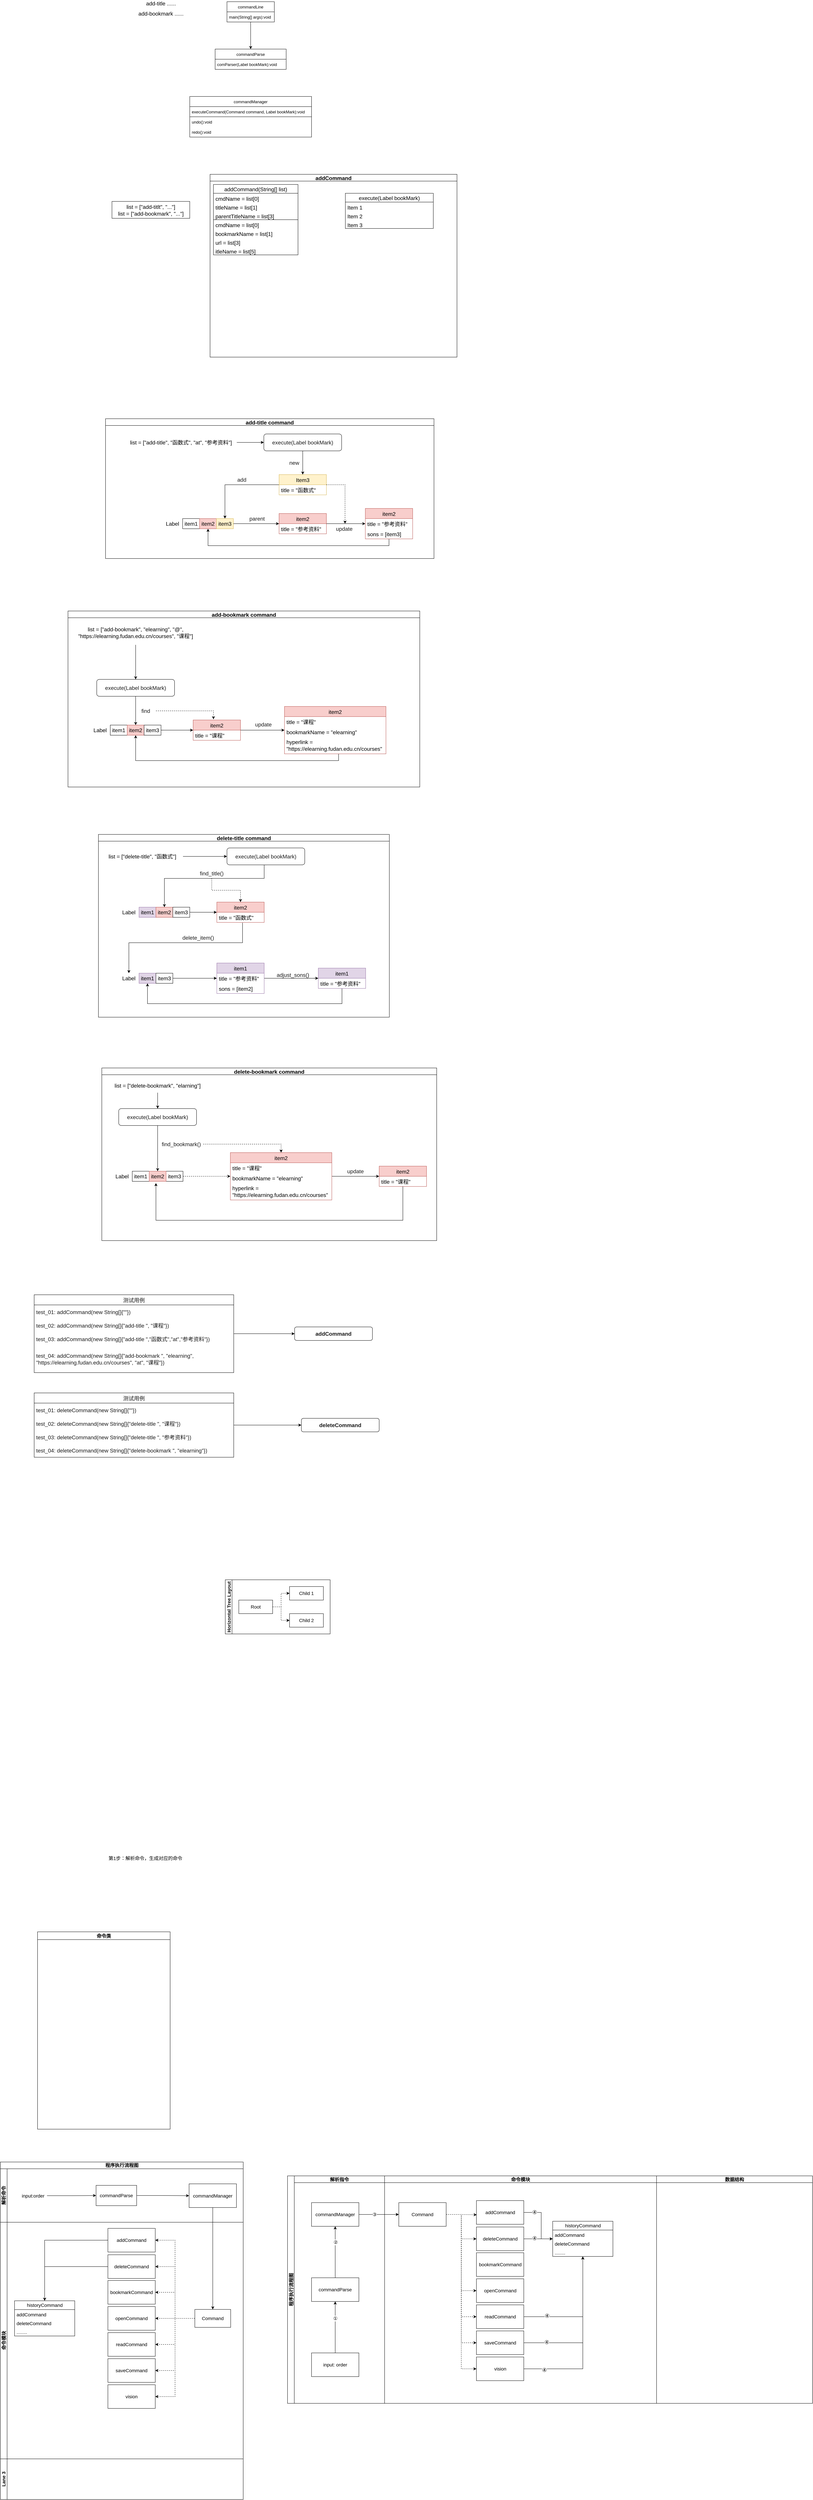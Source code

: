 <mxfile version="20.6.0" type="github">
  <diagram id="z8NONTmW4sQmRKIPfPtj" name="第 1 页">
    <mxGraphModel dx="2297" dy="811" grid="0" gridSize="10" guides="1" tooltips="1" connect="1" arrows="1" fold="1" page="0" pageScale="1" pageWidth="827" pageHeight="1169" math="0" shadow="0">
      <root>
        <mxCell id="0" />
        <mxCell id="1" parent="0" />
        <mxCell id="FvgPysHojlI_TtdOGoiI-16" style="edgeStyle=orthogonalEdgeStyle;rounded=0;orthogonalLoop=1;jettySize=auto;html=1;fontSize=16;" parent="1" source="FvgPysHojlI_TtdOGoiI-2" target="FvgPysHojlI_TtdOGoiI-13" edge="1">
          <mxGeometry relative="1" as="geometry" />
        </mxCell>
        <mxCell id="FvgPysHojlI_TtdOGoiI-2" value="commandLine" style="swimlane;fontStyle=0;childLayout=stackLayout;horizontal=1;startSize=30;horizontalStack=0;resizeParent=1;resizeParentMax=0;resizeLast=0;collapsible=1;marginBottom=0;" parent="1" vertex="1">
          <mxGeometry x="40" y="100" width="140" height="60" as="geometry">
            <mxRectangle x="310" y="200" width="60" height="30" as="alternateBounds" />
          </mxGeometry>
        </mxCell>
        <mxCell id="FvgPysHojlI_TtdOGoiI-3" value="main(String[] args):void" style="text;strokeColor=none;fillColor=none;align=left;verticalAlign=middle;spacingLeft=4;spacingRight=4;overflow=hidden;points=[[0,0.5],[1,0.5]];portConstraint=eastwest;rotatable=0;" parent="FvgPysHojlI_TtdOGoiI-2" vertex="1">
          <mxGeometry y="30" width="140" height="30" as="geometry" />
        </mxCell>
        <mxCell id="FvgPysHojlI_TtdOGoiI-11" value="" style="group" parent="1" vertex="1" connectable="0">
          <mxGeometry x="-240" y="100" width="170" height="40" as="geometry" />
        </mxCell>
        <mxCell id="FvgPysHojlI_TtdOGoiI-6" value="add-title ......" style="text;html=1;strokeColor=none;fillColor=none;align=center;verticalAlign=middle;whiteSpace=wrap;rounded=0;fontSize=16;" parent="FvgPysHojlI_TtdOGoiI-11" vertex="1">
          <mxGeometry x="20" width="130" height="10" as="geometry" />
        </mxCell>
        <mxCell id="FvgPysHojlI_TtdOGoiI-10" value="add-bookmark ......" style="text;html=1;strokeColor=none;fillColor=none;align=center;verticalAlign=middle;whiteSpace=wrap;rounded=0;fontSize=16;" parent="FvgPysHojlI_TtdOGoiI-11" vertex="1">
          <mxGeometry y="30" width="170" height="10" as="geometry" />
        </mxCell>
        <mxCell id="FvgPysHojlI_TtdOGoiI-13" value="commandParse" style="swimlane;fontStyle=0;childLayout=stackLayout;horizontal=1;startSize=30;horizontalStack=0;resizeParent=1;resizeParentMax=0;resizeLast=0;collapsible=1;marginBottom=0;" parent="1" vertex="1">
          <mxGeometry x="5" y="240" width="210" height="60" as="geometry">
            <mxRectangle x="310" y="200" width="60" height="30" as="alternateBounds" />
          </mxGeometry>
        </mxCell>
        <mxCell id="FvgPysHojlI_TtdOGoiI-14" value="comParser(Label bookMark):void" style="text;strokeColor=none;fillColor=none;align=left;verticalAlign=middle;spacingLeft=4;spacingRight=4;overflow=hidden;points=[[0,0.5],[1,0.5]];portConstraint=eastwest;rotatable=0;" parent="FvgPysHojlI_TtdOGoiI-13" vertex="1">
          <mxGeometry y="30" width="210" height="30" as="geometry" />
        </mxCell>
        <mxCell id="FvgPysHojlI_TtdOGoiI-17" value="commandManager" style="swimlane;fontStyle=0;childLayout=stackLayout;horizontal=1;startSize=30;horizontalStack=0;resizeParent=1;resizeParentMax=0;resizeLast=0;collapsible=1;marginBottom=0;" parent="1" vertex="1">
          <mxGeometry x="-70" y="380" width="360" height="120" as="geometry">
            <mxRectangle x="310" y="200" width="60" height="30" as="alternateBounds" />
          </mxGeometry>
        </mxCell>
        <mxCell id="FvgPysHojlI_TtdOGoiI-18" value="executeCommand(Command command, Label bookMark):void" style="text;strokeColor=default;fillColor=none;align=left;verticalAlign=middle;spacingLeft=4;spacingRight=4;overflow=hidden;points=[[0,0.5],[1,0.5]];portConstraint=eastwest;rotatable=0;" parent="FvgPysHojlI_TtdOGoiI-17" vertex="1">
          <mxGeometry y="30" width="360" height="30" as="geometry" />
        </mxCell>
        <mxCell id="FvgPysHojlI_TtdOGoiI-19" value="undo():void" style="text;strokeColor=none;fillColor=none;align=left;verticalAlign=middle;spacingLeft=4;spacingRight=4;overflow=hidden;points=[[0,0.5],[1,0.5]];portConstraint=eastwest;rotatable=0;" parent="FvgPysHojlI_TtdOGoiI-17" vertex="1">
          <mxGeometry y="60" width="360" height="30" as="geometry" />
        </mxCell>
        <mxCell id="FvgPysHojlI_TtdOGoiI-20" value="redo():void" style="text;strokeColor=none;fillColor=none;align=left;verticalAlign=middle;spacingLeft=4;spacingRight=4;overflow=hidden;points=[[0,0.5],[1,0.5]];portConstraint=eastwest;rotatable=0;" parent="FvgPysHojlI_TtdOGoiI-17" vertex="1">
          <mxGeometry y="90" width="360" height="30" as="geometry" />
        </mxCell>
        <mxCell id="FvgPysHojlI_TtdOGoiI-21" value="list = [&quot;add-titlt&quot;, &quot;...&quot;]&lt;br&gt;list = [&quot;add-bookmark&quot;, &quot;...&quot;]" style="text;html=1;strokeColor=default;fillColor=none;align=center;verticalAlign=middle;whiteSpace=wrap;rounded=0;fontSize=16;strokeWidth=1;spacingTop=2;spacingBottom=0;" parent="1" vertex="1">
          <mxGeometry x="-300" y="690" width="230" height="50" as="geometry" />
        </mxCell>
        <mxCell id="FvgPysHojlI_TtdOGoiI-36" value="addCommand" style="swimlane;startSize=20;horizontal=1;containerType=tree;strokeColor=default;fontSize=16;" parent="1" vertex="1">
          <mxGeometry x="-10" y="610" width="730" height="540" as="geometry" />
        </mxCell>
        <mxCell id="FvgPysHojlI_TtdOGoiI-22" value="addCommand(String[] list)" style="swimlane;fontStyle=0;childLayout=stackLayout;horizontal=1;startSize=26;fillColor=none;horizontalStack=0;resizeParent=1;resizeParentMax=0;resizeLast=0;collapsible=1;marginBottom=0;strokeColor=default;fontSize=16;" parent="FvgPysHojlI_TtdOGoiI-36" vertex="1">
          <mxGeometry x="10" y="30" width="250" height="208" as="geometry" />
        </mxCell>
        <mxCell id="FvgPysHojlI_TtdOGoiI-44" value="" style="group;strokeColor=default;" parent="FvgPysHojlI_TtdOGoiI-22" vertex="1" connectable="0">
          <mxGeometry y="26" width="250" height="78" as="geometry" />
        </mxCell>
        <mxCell id="FvgPysHojlI_TtdOGoiI-23" value="cmdName = list[0]" style="text;strokeColor=none;fillColor=none;align=left;verticalAlign=top;spacingLeft=4;spacingRight=4;overflow=hidden;rotatable=0;points=[[0,0.5],[1,0.5]];portConstraint=eastwest;fontSize=16;" parent="FvgPysHojlI_TtdOGoiI-44" vertex="1">
          <mxGeometry width="260" height="26" as="geometry" />
        </mxCell>
        <mxCell id="FvgPysHojlI_TtdOGoiI-24" value="titleName = list[1]&#xa;" style="text;strokeColor=none;fillColor=none;align=left;verticalAlign=top;spacingLeft=4;spacingRight=4;overflow=hidden;rotatable=0;points=[[0,0.5],[1,0.5]];portConstraint=eastwest;fontSize=16;" parent="FvgPysHojlI_TtdOGoiI-44" vertex="1">
          <mxGeometry y="26" width="260" height="26" as="geometry" />
        </mxCell>
        <mxCell id="FvgPysHojlI_TtdOGoiI-25" value="parentTitleName = list[3]" style="text;strokeColor=none;fillColor=none;align=left;verticalAlign=top;spacingLeft=4;spacingRight=4;overflow=hidden;rotatable=0;points=[[0,0.5],[1,0.5]];portConstraint=eastwest;fontSize=16;" parent="FvgPysHojlI_TtdOGoiI-44" vertex="1">
          <mxGeometry y="52" width="260" height="26" as="geometry" />
        </mxCell>
        <mxCell id="FvgPysHojlI_TtdOGoiI-48" value="" style="group" parent="FvgPysHojlI_TtdOGoiI-22" vertex="1" connectable="0">
          <mxGeometry y="104" width="250" height="104" as="geometry" />
        </mxCell>
        <mxCell id="FvgPysHojlI_TtdOGoiI-42" value="cmdName = list[0]" style="text;strokeColor=none;fillColor=none;align=left;verticalAlign=top;spacingLeft=4;spacingRight=4;overflow=hidden;rotatable=0;points=[[0,0.5],[1,0.5]];portConstraint=eastwest;fontSize=16;" parent="FvgPysHojlI_TtdOGoiI-48" vertex="1">
          <mxGeometry width="260" height="26" as="geometry" />
        </mxCell>
        <mxCell id="FvgPysHojlI_TtdOGoiI-43" value="bookmarkName = list[1]" style="text;strokeColor=none;fillColor=none;align=left;verticalAlign=top;spacingLeft=4;spacingRight=4;overflow=hidden;rotatable=0;points=[[0,0.5],[1,0.5]];portConstraint=eastwest;fontSize=16;" parent="FvgPysHojlI_TtdOGoiI-48" vertex="1">
          <mxGeometry y="26" width="260" height="26" as="geometry" />
        </mxCell>
        <mxCell id="FvgPysHojlI_TtdOGoiI-46" value="url = list[3]" style="text;strokeColor=none;fillColor=none;align=left;verticalAlign=top;spacingLeft=4;spacingRight=4;overflow=hidden;rotatable=0;points=[[0,0.5],[1,0.5]];portConstraint=eastwest;fontSize=16;" parent="FvgPysHojlI_TtdOGoiI-48" vertex="1">
          <mxGeometry y="52" width="260" height="26" as="geometry" />
        </mxCell>
        <mxCell id="FvgPysHojlI_TtdOGoiI-47" value="itleName = list[5]" style="text;strokeColor=none;fillColor=none;align=left;verticalAlign=top;spacingLeft=4;spacingRight=4;overflow=hidden;rotatable=0;points=[[0,0.5],[1,0.5]];portConstraint=eastwest;fontSize=16;" parent="FvgPysHojlI_TtdOGoiI-48" vertex="1">
          <mxGeometry y="78" width="260" height="26" as="geometry" />
        </mxCell>
        <mxCell id="FvgPysHojlI_TtdOGoiI-59" value="execute(Label bookMark)" style="swimlane;fontStyle=0;childLayout=stackLayout;horizontal=1;startSize=26;fillColor=none;horizontalStack=0;resizeParent=1;resizeParentMax=0;resizeLast=0;collapsible=1;marginBottom=0;strokeColor=default;strokeWidth=1;fontSize=16;" parent="FvgPysHojlI_TtdOGoiI-36" vertex="1">
          <mxGeometry x="400" y="56" width="260" height="104" as="geometry" />
        </mxCell>
        <mxCell id="FvgPysHojlI_TtdOGoiI-60" value="Item 1" style="text;strokeColor=none;fillColor=none;align=left;verticalAlign=top;spacingLeft=4;spacingRight=4;overflow=hidden;rotatable=0;points=[[0,0.5],[1,0.5]];portConstraint=eastwest;strokeWidth=1;fontSize=16;" parent="FvgPysHojlI_TtdOGoiI-59" vertex="1">
          <mxGeometry y="26" width="260" height="26" as="geometry" />
        </mxCell>
        <mxCell id="FvgPysHojlI_TtdOGoiI-61" value="Item 2" style="text;strokeColor=none;fillColor=none;align=left;verticalAlign=top;spacingLeft=4;spacingRight=4;overflow=hidden;rotatable=0;points=[[0,0.5],[1,0.5]];portConstraint=eastwest;strokeWidth=1;fontSize=16;" parent="FvgPysHojlI_TtdOGoiI-59" vertex="1">
          <mxGeometry y="52" width="260" height="26" as="geometry" />
        </mxCell>
        <mxCell id="FvgPysHojlI_TtdOGoiI-62" value="Item 3" style="text;strokeColor=none;fillColor=none;align=left;verticalAlign=top;spacingLeft=4;spacingRight=4;overflow=hidden;rotatable=0;points=[[0,0.5],[1,0.5]];portConstraint=eastwest;strokeWidth=1;fontSize=16;" parent="FvgPysHojlI_TtdOGoiI-59" vertex="1">
          <mxGeometry y="78" width="260" height="26" as="geometry" />
        </mxCell>
        <mxCell id="FvgPysHojlI_TtdOGoiI-63" value="add-title command" style="swimlane;startSize=20;horizontal=1;containerType=tree;strokeColor=default;strokeWidth=1;fontSize=16;" parent="1" vertex="1">
          <mxGeometry x="-319" y="1332" width="971" height="413" as="geometry" />
        </mxCell>
        <mxCell id="FvgPysHojlI_TtdOGoiI-79" style="edgeStyle=orthogonalEdgeStyle;rounded=0;orthogonalLoop=1;jettySize=auto;html=1;entryX=0;entryY=0.5;entryDx=0;entryDy=0;fontFamily=Helvetica;fontSize=16;fontColor=#1A1A1A;" parent="FvgPysHojlI_TtdOGoiI-63" source="FvgPysHojlI_TtdOGoiI-68" target="FvgPysHojlI_TtdOGoiI-78" edge="1">
          <mxGeometry relative="1" as="geometry" />
        </mxCell>
        <mxCell id="FvgPysHojlI_TtdOGoiI-68" value="list = [&quot;add-title&quot;, &quot;函数式&quot;, &quot;at&quot;, &quot;参考资料&quot;]" style="text;html=1;strokeColor=none;fillColor=none;align=center;verticalAlign=middle;whiteSpace=wrap;rounded=0;strokeWidth=1;fontSize=16;" parent="FvgPysHojlI_TtdOGoiI-63" vertex="1">
          <mxGeometry x="58" y="55" width="330" height="30" as="geometry" />
        </mxCell>
        <mxCell id="FvgPysHojlI_TtdOGoiI-84" style="edgeStyle=orthogonalEdgeStyle;rounded=0;orthogonalLoop=1;jettySize=auto;html=1;fontFamily=Helvetica;fontSize=16;fontColor=#1A1A1A;entryX=0.5;entryY=0;entryDx=0;entryDy=0;" parent="FvgPysHojlI_TtdOGoiI-63" source="FvgPysHojlI_TtdOGoiI-74" target="FvgPysHojlI_TtdOGoiI-71" edge="1">
          <mxGeometry relative="1" as="geometry" />
        </mxCell>
        <mxCell id="FvgPysHojlI_TtdOGoiI-74" value="Item3" style="swimlane;fontStyle=0;childLayout=stackLayout;horizontal=1;startSize=30;horizontalStack=0;resizeParent=1;resizeParentMax=0;resizeLast=0;collapsible=1;marginBottom=0;strokeColor=#d6b656;strokeWidth=1;fontSize=16;fillColor=#fff2cc;" parent="FvgPysHojlI_TtdOGoiI-63" vertex="1">
          <mxGeometry x="513" y="165" width="140" height="60" as="geometry" />
        </mxCell>
        <mxCell id="FvgPysHojlI_TtdOGoiI-75" value="title = &quot;函数式&quot;" style="text;strokeColor=none;fillColor=none;align=left;verticalAlign=middle;spacingLeft=4;spacingRight=4;overflow=hidden;points=[[0,0.5],[1,0.5]];portConstraint=eastwest;rotatable=0;strokeWidth=1;fontSize=16;" parent="FvgPysHojlI_TtdOGoiI-74" vertex="1">
          <mxGeometry y="30" width="140" height="30" as="geometry" />
        </mxCell>
        <mxCell id="FvgPysHojlI_TtdOGoiI-80" style="edgeStyle=orthogonalEdgeStyle;rounded=0;orthogonalLoop=1;jettySize=auto;html=1;fontFamily=Helvetica;fontSize=16;fontColor=#1A1A1A;" parent="FvgPysHojlI_TtdOGoiI-63" source="FvgPysHojlI_TtdOGoiI-78" target="FvgPysHojlI_TtdOGoiI-74" edge="1">
          <mxGeometry relative="1" as="geometry" />
        </mxCell>
        <mxCell id="FvgPysHojlI_TtdOGoiI-78" value="&lt;pre style=&quot;&quot;&gt;&lt;font face=&quot;Helvetica&quot; style=&quot;font-size: 16px;&quot; color=&quot;#1a1a1a&quot;&gt;execute(Label bookMark)&lt;/font&gt;&lt;/pre&gt;" style="rounded=1;whiteSpace=wrap;html=1;strokeColor=default;strokeWidth=1;fontSize=16;" parent="FvgPysHojlI_TtdOGoiI-63" vertex="1">
          <mxGeometry x="468" y="45" width="230" height="50" as="geometry" />
        </mxCell>
        <mxCell id="FvgPysHojlI_TtdOGoiI-81" value="new" style="text;html=1;strokeColor=none;fillColor=none;align=center;verticalAlign=middle;whiteSpace=wrap;rounded=0;labelBackgroundColor=none;strokeWidth=1;fontFamily=Helvetica;fontSize=16;fontColor=#1A1A1A;" parent="FvgPysHojlI_TtdOGoiI-63" vertex="1">
          <mxGeometry x="528" y="115" width="60" height="30" as="geometry" />
        </mxCell>
        <mxCell id="FvgPysHojlI_TtdOGoiI-85" value="add" style="text;html=1;strokeColor=none;fillColor=none;align=center;verticalAlign=middle;whiteSpace=wrap;rounded=0;labelBackgroundColor=none;strokeWidth=1;fontFamily=Helvetica;fontSize=16;fontColor=#1A1A1A;" parent="FvgPysHojlI_TtdOGoiI-63" vertex="1">
          <mxGeometry x="373" y="165" width="60" height="30" as="geometry" />
        </mxCell>
        <mxCell id="FvgPysHojlI_TtdOGoiI-83" value="" style="group" parent="FvgPysHojlI_TtdOGoiI-63" vertex="1" connectable="0">
          <mxGeometry x="168" y="295" width="230" height="30" as="geometry" />
        </mxCell>
        <mxCell id="FvgPysHojlI_TtdOGoiI-69" value="item1" style="rounded=0;whiteSpace=wrap;html=1;strokeColor=default;strokeWidth=1;fontSize=16;" parent="FvgPysHojlI_TtdOGoiI-83" vertex="1">
          <mxGeometry x="60" width="50" height="30" as="geometry" />
        </mxCell>
        <mxCell id="FvgPysHojlI_TtdOGoiI-70" value="item2" style="rounded=0;whiteSpace=wrap;html=1;strokeColor=#b85450;strokeWidth=1;fontSize=16;fillColor=#f8cecc;" parent="FvgPysHojlI_TtdOGoiI-83" vertex="1">
          <mxGeometry x="110" width="50" height="30" as="geometry" />
        </mxCell>
        <mxCell id="FvgPysHojlI_TtdOGoiI-71" value="item3" style="rounded=0;whiteSpace=wrap;html=1;strokeColor=#d6b656;strokeWidth=1;fontSize=16;fillColor=#fff2cc;" parent="FvgPysHojlI_TtdOGoiI-83" vertex="1">
          <mxGeometry x="160" width="50" height="30" as="geometry" />
        </mxCell>
        <mxCell id="FvgPysHojlI_TtdOGoiI-72" value="Label" style="text;html=1;strokeColor=none;fillColor=none;align=center;verticalAlign=middle;whiteSpace=wrap;rounded=0;strokeWidth=1;fontSize=16;" parent="FvgPysHojlI_TtdOGoiI-83" vertex="1">
          <mxGeometry width="60" height="30" as="geometry" />
        </mxCell>
        <mxCell id="FvgPysHojlI_TtdOGoiI-107" style="edgeStyle=orthogonalEdgeStyle;rounded=0;orthogonalLoop=1;jettySize=auto;html=1;fontFamily=Helvetica;fontSize=16;fontColor=#1A1A1A;" parent="FvgPysHojlI_TtdOGoiI-63" source="FvgPysHojlI_TtdOGoiI-86" target="FvgPysHojlI_TtdOGoiI-103" edge="1">
          <mxGeometry relative="1" as="geometry" />
        </mxCell>
        <mxCell id="FvgPysHojlI_TtdOGoiI-86" value="item2" style="swimlane;fontStyle=0;childLayout=stackLayout;horizontal=1;startSize=30;horizontalStack=0;resizeParent=1;resizeParentMax=0;resizeLast=0;collapsible=1;marginBottom=0;strokeColor=#b85450;strokeWidth=1;fontSize=16;fillColor=#f8cecc;" parent="FvgPysHojlI_TtdOGoiI-63" vertex="1">
          <mxGeometry x="513" y="280" width="140" height="60" as="geometry" />
        </mxCell>
        <mxCell id="FvgPysHojlI_TtdOGoiI-87" value="title = &quot;参考资料&quot;" style="text;strokeColor=none;fillColor=none;align=left;verticalAlign=middle;spacingLeft=4;spacingRight=4;overflow=hidden;points=[[0,0.5],[1,0.5]];portConstraint=eastwest;rotatable=0;strokeWidth=1;fontSize=16;" parent="FvgPysHojlI_TtdOGoiI-86" vertex="1">
          <mxGeometry y="30" width="140" height="30" as="geometry" />
        </mxCell>
        <mxCell id="FvgPysHojlI_TtdOGoiI-88" style="edgeStyle=orthogonalEdgeStyle;rounded=0;orthogonalLoop=1;jettySize=auto;html=1;fontFamily=Helvetica;fontSize=16;fontColor=#1A1A1A;" parent="FvgPysHojlI_TtdOGoiI-63" source="FvgPysHojlI_TtdOGoiI-71" target="FvgPysHojlI_TtdOGoiI-86" edge="1">
          <mxGeometry relative="1" as="geometry" />
        </mxCell>
        <mxCell id="FvgPysHojlI_TtdOGoiI-155" style="edgeStyle=orthogonalEdgeStyle;rounded=0;orthogonalLoop=1;jettySize=auto;html=1;entryX=0.5;entryY=1;entryDx=0;entryDy=0;fontFamily=Helvetica;fontSize=16;fontColor=#1A1A1A;" parent="FvgPysHojlI_TtdOGoiI-63" source="FvgPysHojlI_TtdOGoiI-102" target="FvgPysHojlI_TtdOGoiI-70" edge="1">
          <mxGeometry relative="1" as="geometry">
            <Array as="points">
              <mxPoint x="838" y="375" />
              <mxPoint x="303" y="375" />
            </Array>
          </mxGeometry>
        </mxCell>
        <mxCell id="FvgPysHojlI_TtdOGoiI-102" value="item2" style="swimlane;fontStyle=0;childLayout=stackLayout;horizontal=1;startSize=30;horizontalStack=0;resizeParent=1;resizeParentMax=0;resizeLast=0;collapsible=1;marginBottom=0;strokeColor=#b85450;strokeWidth=1;fontSize=16;fillColor=#f8cecc;" parent="FvgPysHojlI_TtdOGoiI-63" vertex="1">
          <mxGeometry x="768" y="265" width="140" height="90" as="geometry" />
        </mxCell>
        <mxCell id="FvgPysHojlI_TtdOGoiI-103" value="title = &quot;参考资料&quot;" style="text;strokeColor=none;fillColor=none;align=left;verticalAlign=middle;spacingLeft=4;spacingRight=4;overflow=hidden;points=[[0,0.5],[1,0.5]];portConstraint=eastwest;rotatable=0;strokeWidth=1;fontSize=16;" parent="FvgPysHojlI_TtdOGoiI-102" vertex="1">
          <mxGeometry y="30" width="140" height="30" as="geometry" />
        </mxCell>
        <mxCell id="FvgPysHojlI_TtdOGoiI-106" value="sons = [item3]" style="text;strokeColor=none;fillColor=none;align=left;verticalAlign=middle;spacingLeft=4;spacingRight=4;overflow=hidden;points=[[0,0.5],[1,0.5]];portConstraint=eastwest;rotatable=0;strokeWidth=1;fontSize=16;" parent="FvgPysHojlI_TtdOGoiI-102" vertex="1">
          <mxGeometry y="60" width="140" height="30" as="geometry" />
        </mxCell>
        <mxCell id="FvgPysHojlI_TtdOGoiI-109" value="parent" style="text;html=1;strokeColor=none;fillColor=none;align=center;verticalAlign=middle;whiteSpace=wrap;rounded=0;labelBackgroundColor=none;strokeWidth=1;fontFamily=Helvetica;fontSize=16;fontColor=#1A1A1A;" parent="FvgPysHojlI_TtdOGoiI-63" vertex="1">
          <mxGeometry x="418" y="280" width="60" height="30" as="geometry" />
        </mxCell>
        <mxCell id="FvgPysHojlI_TtdOGoiI-110" value="update&amp;nbsp;" style="text;html=1;strokeColor=none;fillColor=none;align=center;verticalAlign=middle;whiteSpace=wrap;rounded=0;labelBackgroundColor=none;strokeWidth=1;fontFamily=Helvetica;fontSize=16;fontColor=#1A1A1A;" parent="FvgPysHojlI_TtdOGoiI-63" vertex="1">
          <mxGeometry x="678" y="310" width="60" height="30" as="geometry" />
        </mxCell>
        <mxCell id="FvgPysHojlI_TtdOGoiI-108" style="edgeStyle=orthogonalEdgeStyle;rounded=0;orthogonalLoop=1;jettySize=auto;html=1;fontFamily=Helvetica;fontSize=16;fontColor=#1A1A1A;dashed=1;entryX=0.5;entryY=0;entryDx=0;entryDy=0;" parent="FvgPysHojlI_TtdOGoiI-63" source="FvgPysHojlI_TtdOGoiI-74" edge="1" target="FvgPysHojlI_TtdOGoiI-110">
          <mxGeometry relative="1" as="geometry">
            <mxPoint x="753" y="305" as="targetPoint" />
          </mxGeometry>
        </mxCell>
        <mxCell id="FvgPysHojlI_TtdOGoiI-111" value="add-bookmark command" style="swimlane;startSize=20;horizontal=1;containerType=tree;strokeColor=default;strokeWidth=1;fontSize=16;" parent="1" vertex="1">
          <mxGeometry x="-430" y="1900" width="1040" height="520" as="geometry" />
        </mxCell>
        <mxCell id="FvgPysHojlI_TtdOGoiI-112" style="edgeStyle=orthogonalEdgeStyle;rounded=0;orthogonalLoop=1;jettySize=auto;html=1;entryX=0.5;entryY=0;entryDx=0;entryDy=0;fontFamily=Helvetica;fontSize=16;fontColor=#1A1A1A;" parent="FvgPysHojlI_TtdOGoiI-111" source="FvgPysHojlI_TtdOGoiI-113" target="FvgPysHojlI_TtdOGoiI-118" edge="1">
          <mxGeometry relative="1" as="geometry">
            <Array as="points">
              <mxPoint x="200" y="162" />
              <mxPoint x="200" y="162" />
            </Array>
          </mxGeometry>
        </mxCell>
        <mxCell id="FvgPysHojlI_TtdOGoiI-113" value="list = [&quot;add-bookmark&quot;, &quot;elearning&quot;, &quot;@&quot;, &quot;https://elearning.fudan.edu.cn/courses&quot;, &quot;课程&quot;]" style="text;html=1;strokeColor=none;fillColor=none;align=center;verticalAlign=middle;whiteSpace=wrap;rounded=0;strokeWidth=1;fontSize=16;spacingTop=0;" parent="FvgPysHojlI_TtdOGoiI-111" vertex="1">
          <mxGeometry x="10" y="27" width="380" height="73" as="geometry" />
        </mxCell>
        <mxCell id="FvgPysHojlI_TtdOGoiI-145" style="edgeStyle=orthogonalEdgeStyle;rounded=0;orthogonalLoop=1;jettySize=auto;html=1;fontFamily=Helvetica;fontSize=16;fontColor=#1A1A1A;" parent="FvgPysHojlI_TtdOGoiI-111" source="FvgPysHojlI_TtdOGoiI-118" target="FvgPysHojlI_TtdOGoiI-123" edge="1">
          <mxGeometry relative="1" as="geometry" />
        </mxCell>
        <mxCell id="FvgPysHojlI_TtdOGoiI-118" value="&lt;pre style=&quot;&quot;&gt;&lt;font face=&quot;Helvetica&quot; style=&quot;font-size: 16px;&quot; color=&quot;#1a1a1a&quot;&gt;execute(Label bookMark)&lt;/font&gt;&lt;/pre&gt;" style="rounded=1;whiteSpace=wrap;html=1;strokeColor=default;strokeWidth=1;fontSize=16;" parent="FvgPysHojlI_TtdOGoiI-111" vertex="1">
          <mxGeometry x="85" y="202" width="230" height="50" as="geometry" />
        </mxCell>
        <mxCell id="UZfXPwGcjb_lp-zjG4FB-93" style="edgeStyle=orthogonalEdgeStyle;rounded=0;orthogonalLoop=1;jettySize=auto;html=1;entryX=0.429;entryY=-0.033;entryDx=0;entryDy=0;entryPerimeter=0;dashed=1;fontFamily=Helvetica;fontSize=16;fontColor=#1A1A1A;" parent="FvgPysHojlI_TtdOGoiI-111" source="FvgPysHojlI_TtdOGoiI-138" target="FvgPysHojlI_TtdOGoiI-141" edge="1">
          <mxGeometry relative="1" as="geometry" />
        </mxCell>
        <mxCell id="FvgPysHojlI_TtdOGoiI-138" value="find" style="text;html=1;strokeColor=none;fillColor=none;align=center;verticalAlign=middle;whiteSpace=wrap;rounded=0;labelBackgroundColor=none;strokeWidth=1;fontFamily=Helvetica;fontSize=16;fontColor=#1A1A1A;" parent="FvgPysHojlI_TtdOGoiI-111" vertex="1">
          <mxGeometry x="200" y="280" width="60" height="30" as="geometry" />
        </mxCell>
        <mxCell id="FvgPysHojlI_TtdOGoiI-152" style="edgeStyle=orthogonalEdgeStyle;rounded=0;orthogonalLoop=1;jettySize=auto;html=1;fontFamily=Helvetica;fontSize=16;fontColor=#1A1A1A;" parent="FvgPysHojlI_TtdOGoiI-111" source="FvgPysHojlI_TtdOGoiI-141" target="FvgPysHojlI_TtdOGoiI-147" edge="1">
          <mxGeometry relative="1" as="geometry" />
        </mxCell>
        <mxCell id="FvgPysHojlI_TtdOGoiI-141" value="item2" style="swimlane;fontStyle=0;childLayout=stackLayout;horizontal=1;startSize=30;horizontalStack=0;resizeParent=1;resizeParentMax=0;resizeLast=0;collapsible=1;marginBottom=0;strokeColor=#b85450;strokeWidth=1;fontSize=16;fillColor=#f8cecc;" parent="FvgPysHojlI_TtdOGoiI-111" vertex="1">
          <mxGeometry x="370" y="322" width="140" height="60" as="geometry" />
        </mxCell>
        <mxCell id="FvgPysHojlI_TtdOGoiI-142" value="title = &quot;课程&quot;" style="text;strokeColor=none;fillColor=none;align=left;verticalAlign=middle;spacingLeft=4;spacingRight=4;overflow=hidden;points=[[0,0.5],[1,0.5]];portConstraint=eastwest;rotatable=0;strokeWidth=1;fontSize=16;" parent="FvgPysHojlI_TtdOGoiI-141" vertex="1">
          <mxGeometry y="30" width="140" height="30" as="geometry" />
        </mxCell>
        <mxCell id="FvgPysHojlI_TtdOGoiI-121" value="" style="group" parent="FvgPysHojlI_TtdOGoiI-111" vertex="1" connectable="0">
          <mxGeometry x="65" y="337" width="230" height="30" as="geometry" />
        </mxCell>
        <mxCell id="FvgPysHojlI_TtdOGoiI-122" value="item1" style="rounded=0;whiteSpace=wrap;html=1;strokeColor=default;strokeWidth=1;fontSize=16;" parent="FvgPysHojlI_TtdOGoiI-121" vertex="1">
          <mxGeometry x="60" width="50" height="30" as="geometry" />
        </mxCell>
        <mxCell id="FvgPysHojlI_TtdOGoiI-123" value="item2" style="rounded=0;whiteSpace=wrap;html=1;strokeColor=#b85450;strokeWidth=1;fontSize=16;fillColor=#f8cecc;" parent="FvgPysHojlI_TtdOGoiI-121" vertex="1">
          <mxGeometry x="110" width="50" height="30" as="geometry" />
        </mxCell>
        <mxCell id="FvgPysHojlI_TtdOGoiI-125" value="Label" style="text;html=1;strokeColor=none;fillColor=none;align=center;verticalAlign=middle;whiteSpace=wrap;rounded=0;strokeWidth=1;fontSize=16;" parent="FvgPysHojlI_TtdOGoiI-121" vertex="1">
          <mxGeometry width="60" height="30" as="geometry" />
        </mxCell>
        <mxCell id="FvgPysHojlI_TtdOGoiI-136" value="item3" style="rounded=0;whiteSpace=wrap;html=1;strokeColor=default;strokeWidth=1;fontSize=16;" parent="FvgPysHojlI_TtdOGoiI-121" vertex="1">
          <mxGeometry x="160" width="50" height="30" as="geometry" />
        </mxCell>
        <mxCell id="FvgPysHojlI_TtdOGoiI-146" style="edgeStyle=orthogonalEdgeStyle;rounded=0;orthogonalLoop=1;jettySize=auto;html=1;fontFamily=Helvetica;fontSize=16;fontColor=#1A1A1A;entryX=0;entryY=0.5;entryDx=0;entryDy=0;" parent="FvgPysHojlI_TtdOGoiI-111" source="FvgPysHojlI_TtdOGoiI-136" target="FvgPysHojlI_TtdOGoiI-141" edge="1">
          <mxGeometry relative="1" as="geometry">
            <mxPoint x="380" y="362" as="targetPoint" />
          </mxGeometry>
        </mxCell>
        <mxCell id="FvgPysHojlI_TtdOGoiI-154" style="edgeStyle=orthogonalEdgeStyle;rounded=0;orthogonalLoop=1;jettySize=auto;html=1;entryX=0.5;entryY=1;entryDx=0;entryDy=0;fontFamily=Helvetica;fontSize=16;fontColor=#1A1A1A;" parent="FvgPysHojlI_TtdOGoiI-111" source="FvgPysHojlI_TtdOGoiI-147" target="FvgPysHojlI_TtdOGoiI-123" edge="1">
          <mxGeometry relative="1" as="geometry">
            <Array as="points">
              <mxPoint x="800" y="442" />
              <mxPoint x="200" y="442" />
            </Array>
          </mxGeometry>
        </mxCell>
        <mxCell id="FvgPysHojlI_TtdOGoiI-147" value="item2" style="swimlane;fontStyle=0;childLayout=stackLayout;horizontal=1;startSize=30;horizontalStack=0;resizeParent=1;resizeParentMax=0;resizeLast=0;collapsible=1;marginBottom=0;strokeColor=#b85450;strokeWidth=1;fontSize=16;fillColor=#f8cecc;" parent="FvgPysHojlI_TtdOGoiI-111" vertex="1">
          <mxGeometry x="640" y="282" width="300" height="140" as="geometry" />
        </mxCell>
        <mxCell id="FvgPysHojlI_TtdOGoiI-148" value="title = &quot;课程&quot;" style="text;strokeColor=none;fillColor=none;align=left;verticalAlign=middle;spacingLeft=4;spacingRight=4;overflow=hidden;points=[[0,0.5],[1,0.5]];portConstraint=eastwest;rotatable=0;strokeWidth=1;fontSize=16;" parent="FvgPysHojlI_TtdOGoiI-147" vertex="1">
          <mxGeometry y="30" width="300" height="30" as="geometry" />
        </mxCell>
        <mxCell id="FvgPysHojlI_TtdOGoiI-149" value="bookmarkName = &quot;elearning&quot;" style="text;strokeColor=none;fillColor=none;align=left;verticalAlign=middle;spacingLeft=4;spacingRight=4;overflow=hidden;points=[[0,0.5],[1,0.5]];portConstraint=eastwest;rotatable=0;strokeWidth=1;fontSize=16;" parent="FvgPysHojlI_TtdOGoiI-147" vertex="1">
          <mxGeometry y="60" width="300" height="30" as="geometry" />
        </mxCell>
        <mxCell id="FvgPysHojlI_TtdOGoiI-150" value="hyperlink = &quot;https://elearning.fudan.edu.cn/courses&quot;" style="text;strokeColor=none;fillColor=none;align=left;verticalAlign=middle;spacingLeft=4;spacingRight=4;overflow=hidden;points=[[0,0.5],[1,0.5]];portConstraint=eastwest;rotatable=0;strokeWidth=1;fontSize=16;whiteSpace=wrap;" parent="FvgPysHojlI_TtdOGoiI-147" vertex="1">
          <mxGeometry y="90" width="300" height="50" as="geometry" />
        </mxCell>
        <mxCell id="FvgPysHojlI_TtdOGoiI-153" value="update&amp;nbsp;" style="text;html=1;strokeColor=none;fillColor=none;align=center;verticalAlign=middle;whiteSpace=wrap;rounded=0;labelBackgroundColor=none;strokeWidth=1;fontFamily=Helvetica;fontSize=16;fontColor=#1A1A1A;" parent="FvgPysHojlI_TtdOGoiI-111" vertex="1">
          <mxGeometry x="550" y="320" width="60" height="30" as="geometry" />
        </mxCell>
        <mxCell id="FvgPysHojlI_TtdOGoiI-156" value="delete-title command" style="swimlane;startSize=20;horizontal=1;containerType=tree;strokeColor=default;strokeWidth=1;fontSize=16;" parent="1" vertex="1">
          <mxGeometry x="-340" y="2560" width="860" height="540" as="geometry" />
        </mxCell>
        <mxCell id="FvgPysHojlI_TtdOGoiI-157" style="edgeStyle=orthogonalEdgeStyle;rounded=0;orthogonalLoop=1;jettySize=auto;html=1;entryX=0;entryY=0.5;entryDx=0;entryDy=0;fontFamily=Helvetica;fontSize=16;fontColor=#1A1A1A;" parent="FvgPysHojlI_TtdOGoiI-156" source="FvgPysHojlI_TtdOGoiI-158" target="FvgPysHojlI_TtdOGoiI-163" edge="1">
          <mxGeometry relative="1" as="geometry" />
        </mxCell>
        <mxCell id="FvgPysHojlI_TtdOGoiI-158" value="list = [&quot;delete-title&quot;, &quot;函数式&quot;]" style="text;html=1;strokeColor=none;fillColor=none;align=center;verticalAlign=middle;whiteSpace=wrap;rounded=0;strokeWidth=1;fontSize=16;" parent="FvgPysHojlI_TtdOGoiI-156" vertex="1">
          <mxGeometry x="10" y="50" width="240" height="30" as="geometry" />
        </mxCell>
        <mxCell id="FvgPysHojlI_TtdOGoiI-186" style="edgeStyle=orthogonalEdgeStyle;rounded=0;orthogonalLoop=1;jettySize=auto;html=1;entryX=0.5;entryY=0;entryDx=0;entryDy=0;fontFamily=Helvetica;fontSize=16;fontColor=#1A1A1A;" parent="FvgPysHojlI_TtdOGoiI-156" source="FvgPysHojlI_TtdOGoiI-163" target="FvgPysHojlI_TtdOGoiI-183" edge="1">
          <mxGeometry relative="1" as="geometry">
            <Array as="points">
              <mxPoint x="490" y="130" />
              <mxPoint x="195" y="130" />
            </Array>
          </mxGeometry>
        </mxCell>
        <mxCell id="FvgPysHojlI_TtdOGoiI-163" value="&lt;pre style=&quot;&quot;&gt;&lt;font face=&quot;Helvetica&quot; style=&quot;font-size: 16px;&quot; color=&quot;#1a1a1a&quot;&gt;execute(Label bookMark)&lt;/font&gt;&lt;/pre&gt;" style="rounded=1;whiteSpace=wrap;html=1;strokeColor=default;strokeWidth=1;fontSize=16;" parent="FvgPysHojlI_TtdOGoiI-156" vertex="1">
          <mxGeometry x="380" y="40" width="230" height="50" as="geometry" />
        </mxCell>
        <mxCell id="FvgPysHojlI_TtdOGoiI-182" value="item1" style="rounded=0;whiteSpace=wrap;html=1;strokeColor=#9673a6;strokeWidth=1;fontSize=16;fillColor=#e1d5e7;" parent="FvgPysHojlI_TtdOGoiI-156" vertex="1">
          <mxGeometry x="120" y="215" width="50" height="30" as="geometry" />
        </mxCell>
        <mxCell id="FvgPysHojlI_TtdOGoiI-183" value="item2" style="rounded=0;whiteSpace=wrap;html=1;strokeColor=#b85450;strokeWidth=1;fontSize=16;shadow=0;fillColor=#f8cecc;" parent="FvgPysHojlI_TtdOGoiI-156" vertex="1">
          <mxGeometry x="170" y="215" width="50" height="30" as="geometry" />
        </mxCell>
        <mxCell id="UZfXPwGcjb_lp-zjG4FB-17" style="edgeStyle=orthogonalEdgeStyle;rounded=0;orthogonalLoop=1;jettySize=auto;html=1;fontFamily=Helvetica;fontSize=16;fontColor=#1A1A1A;" parent="FvgPysHojlI_TtdOGoiI-156" source="FvgPysHojlI_TtdOGoiI-184" target="UZfXPwGcjb_lp-zjG4FB-15" edge="1">
          <mxGeometry relative="1" as="geometry" />
        </mxCell>
        <mxCell id="FvgPysHojlI_TtdOGoiI-184" value="item3" style="rounded=0;whiteSpace=wrap;html=1;strokeColor=default;strokeWidth=1;fontSize=16;" parent="FvgPysHojlI_TtdOGoiI-156" vertex="1">
          <mxGeometry x="220" y="215" width="50" height="30" as="geometry" />
        </mxCell>
        <mxCell id="FvgPysHojlI_TtdOGoiI-185" value="Label" style="text;html=1;strokeColor=none;fillColor=none;align=center;verticalAlign=middle;whiteSpace=wrap;rounded=0;strokeWidth=1;fontSize=16;" parent="FvgPysHojlI_TtdOGoiI-156" vertex="1">
          <mxGeometry x="60" y="215" width="60" height="30" as="geometry" />
        </mxCell>
        <mxCell id="UZfXPwGcjb_lp-zjG4FB-92" style="edgeStyle=orthogonalEdgeStyle;rounded=0;orthogonalLoop=1;jettySize=auto;html=1;entryX=0.5;entryY=0;entryDx=0;entryDy=0;fontFamily=Helvetica;fontSize=16;fontColor=#1A1A1A;dashed=1;" parent="FvgPysHojlI_TtdOGoiI-156" source="FvgPysHojlI_TtdOGoiI-187" target="UZfXPwGcjb_lp-zjG4FB-15" edge="1">
          <mxGeometry relative="1" as="geometry" />
        </mxCell>
        <mxCell id="FvgPysHojlI_TtdOGoiI-187" value="find_title()" style="text;html=1;strokeColor=none;fillColor=none;align=center;verticalAlign=middle;whiteSpace=wrap;rounded=0;labelBackgroundColor=none;strokeWidth=1;fontFamily=Helvetica;fontSize=16;fontColor=#1A1A1A;" parent="FvgPysHojlI_TtdOGoiI-156" vertex="1">
          <mxGeometry x="260" y="100" width="150" height="30" as="geometry" />
        </mxCell>
        <mxCell id="UZfXPwGcjb_lp-zjG4FB-1" value="item1" style="rounded=0;whiteSpace=wrap;html=1;strokeColor=#9673a6;strokeWidth=1;fontSize=16;fillColor=#e1d5e7;" parent="FvgPysHojlI_TtdOGoiI-156" vertex="1">
          <mxGeometry x="120" y="410" width="50" height="30" as="geometry" />
        </mxCell>
        <mxCell id="UZfXPwGcjb_lp-zjG4FB-3" value="item3" style="rounded=0;whiteSpace=wrap;html=1;strokeColor=default;strokeWidth=1;fontSize=16;" parent="FvgPysHojlI_TtdOGoiI-156" vertex="1">
          <mxGeometry x="170" y="410" width="50" height="30" as="geometry" />
        </mxCell>
        <mxCell id="UZfXPwGcjb_lp-zjG4FB-6" value="delete_item()" style="text;html=1;strokeColor=none;fillColor=none;align=center;verticalAlign=middle;whiteSpace=wrap;rounded=0;labelBackgroundColor=none;strokeWidth=1;fontFamily=Helvetica;fontSize=16;fontColor=#1A1A1A;" parent="FvgPysHojlI_TtdOGoiI-156" vertex="1">
          <mxGeometry x="220" y="290" width="150" height="30" as="geometry" />
        </mxCell>
        <mxCell id="UZfXPwGcjb_lp-zjG4FB-50" style="edgeStyle=orthogonalEdgeStyle;rounded=0;orthogonalLoop=1;jettySize=auto;html=1;fontFamily=Helvetica;fontSize=16;fontColor=#1A1A1A;" parent="FvgPysHojlI_TtdOGoiI-156" source="UZfXPwGcjb_lp-zjG4FB-10" target="UZfXPwGcjb_lp-zjG4FB-47" edge="1">
          <mxGeometry relative="1" as="geometry" />
        </mxCell>
        <mxCell id="UZfXPwGcjb_lp-zjG4FB-10" value="item1" style="swimlane;fontStyle=0;childLayout=stackLayout;horizontal=1;startSize=30;horizontalStack=0;resizeParent=1;resizeParentMax=0;resizeLast=0;collapsible=1;marginBottom=0;strokeColor=#9673a6;strokeWidth=1;fontSize=16;fillColor=#e1d5e7;" parent="FvgPysHojlI_TtdOGoiI-156" vertex="1">
          <mxGeometry x="350" y="380" width="140" height="90" as="geometry" />
        </mxCell>
        <mxCell id="UZfXPwGcjb_lp-zjG4FB-11" value="title = &quot;参考资料&quot;" style="text;strokeColor=none;fillColor=none;align=left;verticalAlign=middle;spacingLeft=4;spacingRight=4;overflow=hidden;points=[[0,0.5],[1,0.5]];portConstraint=eastwest;rotatable=0;strokeWidth=1;fontSize=16;" parent="UZfXPwGcjb_lp-zjG4FB-10" vertex="1">
          <mxGeometry y="30" width="140" height="30" as="geometry" />
        </mxCell>
        <mxCell id="UZfXPwGcjb_lp-zjG4FB-12" value="sons = [item2]" style="text;strokeColor=none;fillColor=none;align=left;verticalAlign=middle;spacingLeft=4;spacingRight=4;overflow=hidden;points=[[0,0.5],[1,0.5]];portConstraint=eastwest;rotatable=0;strokeWidth=1;fontSize=16;" parent="UZfXPwGcjb_lp-zjG4FB-10" vertex="1">
          <mxGeometry y="60" width="140" height="30" as="geometry" />
        </mxCell>
        <mxCell id="UZfXPwGcjb_lp-zjG4FB-13" style="edgeStyle=orthogonalEdgeStyle;rounded=0;orthogonalLoop=1;jettySize=auto;html=1;fontFamily=Helvetica;fontSize=16;fontColor=#1A1A1A;entryX=0;entryY=0.5;entryDx=0;entryDy=0;exitX=1;exitY=0.5;exitDx=0;exitDy=0;" parent="FvgPysHojlI_TtdOGoiI-156" source="UZfXPwGcjb_lp-zjG4FB-3" target="UZfXPwGcjb_lp-zjG4FB-11" edge="1">
          <mxGeometry relative="1" as="geometry">
            <mxPoint x="340" y="475" as="targetPoint" />
          </mxGeometry>
        </mxCell>
        <mxCell id="UZfXPwGcjb_lp-zjG4FB-14" value="adjust_sons()" style="text;html=1;strokeColor=none;fillColor=none;align=center;verticalAlign=middle;whiteSpace=wrap;rounded=0;labelBackgroundColor=none;strokeWidth=1;fontFamily=Helvetica;fontSize=16;fontColor=#1A1A1A;" parent="FvgPysHojlI_TtdOGoiI-156" vertex="1">
          <mxGeometry x="500" y="400" width="150" height="30" as="geometry" />
        </mxCell>
        <mxCell id="UZfXPwGcjb_lp-zjG4FB-45" style="edgeStyle=orthogonalEdgeStyle;rounded=0;orthogonalLoop=1;jettySize=auto;html=1;fontFamily=Helvetica;fontSize=16;fontColor=#1A1A1A;exitX=0.543;exitY=1.033;exitDx=0;exitDy=0;exitPerimeter=0;" parent="FvgPysHojlI_TtdOGoiI-156" source="UZfXPwGcjb_lp-zjG4FB-16" target="UZfXPwGcjb_lp-zjG4FB-44" edge="1">
          <mxGeometry relative="1" as="geometry">
            <Array as="points">
              <mxPoint x="426" y="320" />
              <mxPoint x="90" y="320" />
            </Array>
          </mxGeometry>
        </mxCell>
        <mxCell id="UZfXPwGcjb_lp-zjG4FB-15" value="item2" style="swimlane;fontStyle=0;childLayout=stackLayout;horizontal=1;startSize=30;horizontalStack=0;resizeParent=1;resizeParentMax=0;resizeLast=0;collapsible=1;marginBottom=0;strokeColor=#b85450;strokeWidth=1;fontSize=16;fillColor=#f8cecc;" parent="FvgPysHojlI_TtdOGoiI-156" vertex="1">
          <mxGeometry x="350" y="200" width="140" height="60" as="geometry" />
        </mxCell>
        <mxCell id="UZfXPwGcjb_lp-zjG4FB-16" value="title = &quot;函数式&quot;" style="text;strokeColor=none;fillColor=none;align=left;verticalAlign=middle;spacingLeft=4;spacingRight=4;overflow=hidden;points=[[0,0.5],[1,0.5]];portConstraint=eastwest;rotatable=0;strokeWidth=1;fontSize=16;" parent="UZfXPwGcjb_lp-zjG4FB-15" vertex="1">
          <mxGeometry y="30" width="140" height="30" as="geometry" />
        </mxCell>
        <mxCell id="UZfXPwGcjb_lp-zjG4FB-44" value="Label" style="text;html=1;strokeColor=none;fillColor=none;align=center;verticalAlign=middle;whiteSpace=wrap;rounded=0;strokeWidth=1;fontSize=16;" parent="FvgPysHojlI_TtdOGoiI-156" vertex="1">
          <mxGeometry x="60" y="410" width="60" height="30" as="geometry" />
        </mxCell>
        <mxCell id="UZfXPwGcjb_lp-zjG4FB-51" style="edgeStyle=orthogonalEdgeStyle;rounded=0;orthogonalLoop=1;jettySize=auto;html=1;entryX=0.5;entryY=1;entryDx=0;entryDy=0;fontFamily=Helvetica;fontSize=16;fontColor=#1A1A1A;" parent="FvgPysHojlI_TtdOGoiI-156" source="UZfXPwGcjb_lp-zjG4FB-47" target="UZfXPwGcjb_lp-zjG4FB-1" edge="1">
          <mxGeometry relative="1" as="geometry">
            <Array as="points">
              <mxPoint x="720" y="500" />
              <mxPoint x="145" y="500" />
            </Array>
          </mxGeometry>
        </mxCell>
        <mxCell id="UZfXPwGcjb_lp-zjG4FB-47" value="item1" style="swimlane;fontStyle=0;childLayout=stackLayout;horizontal=1;startSize=30;horizontalStack=0;resizeParent=1;resizeParentMax=0;resizeLast=0;collapsible=1;marginBottom=0;strokeColor=#9673a6;strokeWidth=1;fontSize=16;fillColor=#e1d5e7;" parent="FvgPysHojlI_TtdOGoiI-156" vertex="1">
          <mxGeometry x="650" y="395" width="140" height="60" as="geometry" />
        </mxCell>
        <mxCell id="UZfXPwGcjb_lp-zjG4FB-48" value="title = &quot;参考资料&quot;" style="text;strokeColor=none;fillColor=none;align=left;verticalAlign=middle;spacingLeft=4;spacingRight=4;overflow=hidden;points=[[0,0.5],[1,0.5]];portConstraint=eastwest;rotatable=0;strokeWidth=1;fontSize=16;" parent="UZfXPwGcjb_lp-zjG4FB-47" vertex="1">
          <mxGeometry y="30" width="140" height="30" as="geometry" />
        </mxCell>
        <mxCell id="UZfXPwGcjb_lp-zjG4FB-52" value="delete-bookmark command" style="swimlane;startSize=20;horizontal=1;containerType=tree;strokeColor=default;strokeWidth=1;fontSize=16;" parent="1" vertex="1">
          <mxGeometry x="-330" y="3250" width="990" height="510" as="geometry" />
        </mxCell>
        <mxCell id="UZfXPwGcjb_lp-zjG4FB-74" style="edgeStyle=orthogonalEdgeStyle;rounded=0;orthogonalLoop=1;jettySize=auto;html=1;entryX=0.5;entryY=0;entryDx=0;entryDy=0;fontFamily=Helvetica;fontSize=16;fontColor=#1A1A1A;" parent="UZfXPwGcjb_lp-zjG4FB-52" source="UZfXPwGcjb_lp-zjG4FB-54" target="UZfXPwGcjb_lp-zjG4FB-73" edge="1">
          <mxGeometry relative="1" as="geometry" />
        </mxCell>
        <mxCell id="UZfXPwGcjb_lp-zjG4FB-54" value="list = [&quot;delete-bookmark&quot;, &quot;elarning&quot;]" style="text;html=1;strokeColor=none;fillColor=none;align=center;verticalAlign=middle;whiteSpace=wrap;rounded=0;strokeWidth=1;fontSize=16;spacingTop=0;" parent="UZfXPwGcjb_lp-zjG4FB-52" vertex="1">
          <mxGeometry x="10" y="30" width="310" height="43" as="geometry" />
        </mxCell>
        <mxCell id="UZfXPwGcjb_lp-zjG4FB-61" value="" style="group" parent="UZfXPwGcjb_lp-zjG4FB-52" vertex="1" connectable="0">
          <mxGeometry x="30" y="305" width="230" height="30" as="geometry" />
        </mxCell>
        <mxCell id="UZfXPwGcjb_lp-zjG4FB-62" value="item1" style="rounded=0;whiteSpace=wrap;html=1;strokeColor=default;strokeWidth=1;fontSize=16;" parent="UZfXPwGcjb_lp-zjG4FB-61" vertex="1">
          <mxGeometry x="60" width="50" height="30" as="geometry" />
        </mxCell>
        <mxCell id="UZfXPwGcjb_lp-zjG4FB-64" value="Label" style="text;html=1;strokeColor=none;fillColor=none;align=center;verticalAlign=middle;whiteSpace=wrap;rounded=0;strokeWidth=1;fontSize=16;" parent="UZfXPwGcjb_lp-zjG4FB-61" vertex="1">
          <mxGeometry width="60" height="30" as="geometry" />
        </mxCell>
        <mxCell id="UZfXPwGcjb_lp-zjG4FB-65" value="item3" style="rounded=0;whiteSpace=wrap;html=1;strokeColor=default;strokeWidth=1;fontSize=16;" parent="UZfXPwGcjb_lp-zjG4FB-61" vertex="1">
          <mxGeometry x="160" width="50" height="30" as="geometry" />
        </mxCell>
        <mxCell id="UZfXPwGcjb_lp-zjG4FB-75" value="item2" style="rounded=0;whiteSpace=wrap;html=1;strokeColor=#b85450;strokeWidth=1;fontSize=16;fillColor=#f8cecc;" parent="UZfXPwGcjb_lp-zjG4FB-61" vertex="1">
          <mxGeometry x="110" width="50" height="30" as="geometry" />
        </mxCell>
        <mxCell id="UZfXPwGcjb_lp-zjG4FB-77" style="edgeStyle=orthogonalEdgeStyle;rounded=0;orthogonalLoop=1;jettySize=auto;html=1;entryX=0.5;entryY=0;entryDx=0;entryDy=0;fontFamily=Helvetica;fontSize=16;fontColor=#1A1A1A;" parent="UZfXPwGcjb_lp-zjG4FB-52" source="UZfXPwGcjb_lp-zjG4FB-73" target="UZfXPwGcjb_lp-zjG4FB-75" edge="1">
          <mxGeometry relative="1" as="geometry" />
        </mxCell>
        <mxCell id="UZfXPwGcjb_lp-zjG4FB-73" value="&lt;pre style=&quot;&quot;&gt;&lt;font face=&quot;Helvetica&quot; style=&quot;font-size: 16px;&quot; color=&quot;#1a1a1a&quot;&gt;execute(Label bookMark)&lt;/font&gt;&lt;/pre&gt;" style="rounded=1;whiteSpace=wrap;html=1;strokeColor=default;strokeWidth=1;fontSize=16;" parent="UZfXPwGcjb_lp-zjG4FB-52" vertex="1">
          <mxGeometry x="50" y="120" width="230" height="50" as="geometry" />
        </mxCell>
        <mxCell id="UZfXPwGcjb_lp-zjG4FB-86" style="edgeStyle=orthogonalEdgeStyle;rounded=0;orthogonalLoop=1;jettySize=auto;html=1;fontFamily=Helvetica;fontSize=16;fontColor=#1A1A1A;dashed=1;" parent="UZfXPwGcjb_lp-zjG4FB-52" source="UZfXPwGcjb_lp-zjG4FB-78" target="UZfXPwGcjb_lp-zjG4FB-79" edge="1">
          <mxGeometry relative="1" as="geometry" />
        </mxCell>
        <mxCell id="UZfXPwGcjb_lp-zjG4FB-78" value="find_bookmark()" style="text;html=1;strokeColor=none;fillColor=none;align=center;verticalAlign=middle;whiteSpace=wrap;rounded=0;shadow=0;labelBackgroundColor=none;strokeWidth=1;fontFamily=Helvetica;fontSize=16;fontColor=#1A1A1A;" parent="UZfXPwGcjb_lp-zjG4FB-52" vertex="1">
          <mxGeometry x="170" y="210" width="130" height="30" as="geometry" />
        </mxCell>
        <mxCell id="UZfXPwGcjb_lp-zjG4FB-88" style="edgeStyle=orthogonalEdgeStyle;rounded=0;orthogonalLoop=1;jettySize=auto;html=1;fontFamily=Helvetica;fontSize=16;fontColor=#1A1A1A;" parent="UZfXPwGcjb_lp-zjG4FB-52" source="UZfXPwGcjb_lp-zjG4FB-79" target="UZfXPwGcjb_lp-zjG4FB-83" edge="1">
          <mxGeometry relative="1" as="geometry" />
        </mxCell>
        <mxCell id="UZfXPwGcjb_lp-zjG4FB-79" value="item2" style="swimlane;fontStyle=0;childLayout=stackLayout;horizontal=1;startSize=30;horizontalStack=0;resizeParent=1;resizeParentMax=0;resizeLast=0;collapsible=1;marginBottom=0;strokeColor=#b85450;strokeWidth=1;fontSize=16;fillColor=#f8cecc;" parent="UZfXPwGcjb_lp-zjG4FB-52" vertex="1">
          <mxGeometry x="380" y="250" width="300" height="140" as="geometry" />
        </mxCell>
        <mxCell id="UZfXPwGcjb_lp-zjG4FB-80" value="title = &quot;课程&quot;" style="text;strokeColor=none;fillColor=none;align=left;verticalAlign=middle;spacingLeft=4;spacingRight=4;overflow=hidden;points=[[0,0.5],[1,0.5]];portConstraint=eastwest;rotatable=0;strokeWidth=1;fontSize=16;" parent="UZfXPwGcjb_lp-zjG4FB-79" vertex="1">
          <mxGeometry y="30" width="300" height="30" as="geometry" />
        </mxCell>
        <mxCell id="UZfXPwGcjb_lp-zjG4FB-81" value="bookmarkName = &quot;elearning&quot;" style="text;strokeColor=none;fillColor=none;align=left;verticalAlign=middle;spacingLeft=4;spacingRight=4;overflow=hidden;points=[[0,0.5],[1,0.5]];portConstraint=eastwest;rotatable=0;strokeWidth=1;fontSize=16;" parent="UZfXPwGcjb_lp-zjG4FB-79" vertex="1">
          <mxGeometry y="60" width="300" height="30" as="geometry" />
        </mxCell>
        <mxCell id="UZfXPwGcjb_lp-zjG4FB-82" value="hyperlink = &quot;https://elearning.fudan.edu.cn/courses&quot;" style="text;strokeColor=none;fillColor=none;align=left;verticalAlign=middle;spacingLeft=4;spacingRight=4;overflow=hidden;points=[[0,0.5],[1,0.5]];portConstraint=eastwest;rotatable=0;strokeWidth=1;fontSize=16;whiteSpace=wrap;" parent="UZfXPwGcjb_lp-zjG4FB-79" vertex="1">
          <mxGeometry y="90" width="300" height="50" as="geometry" />
        </mxCell>
        <mxCell id="UZfXPwGcjb_lp-zjG4FB-83" value="item2" style="swimlane;fontStyle=0;childLayout=stackLayout;horizontal=1;startSize=30;horizontalStack=0;resizeParent=1;resizeParentMax=0;resizeLast=0;collapsible=1;marginBottom=0;strokeColor=#b85450;strokeWidth=1;fontSize=16;fillColor=#f8cecc;" parent="UZfXPwGcjb_lp-zjG4FB-52" vertex="1">
          <mxGeometry x="820" y="290" width="140" height="60" as="geometry" />
        </mxCell>
        <mxCell id="UZfXPwGcjb_lp-zjG4FB-84" value="title = &quot;课程&quot;" style="text;strokeColor=none;fillColor=none;align=left;verticalAlign=middle;spacingLeft=4;spacingRight=4;overflow=hidden;points=[[0,0.5],[1,0.5]];portConstraint=eastwest;rotatable=0;strokeWidth=1;fontSize=16;" parent="UZfXPwGcjb_lp-zjG4FB-83" vertex="1">
          <mxGeometry y="30" width="140" height="30" as="geometry" />
        </mxCell>
        <mxCell id="UZfXPwGcjb_lp-zjG4FB-87" style="edgeStyle=orthogonalEdgeStyle;rounded=0;orthogonalLoop=1;jettySize=auto;html=1;dashed=1;fontFamily=Helvetica;fontSize=16;fontColor=#1A1A1A;" parent="UZfXPwGcjb_lp-zjG4FB-52" source="UZfXPwGcjb_lp-zjG4FB-65" target="UZfXPwGcjb_lp-zjG4FB-79" edge="1">
          <mxGeometry relative="1" as="geometry" />
        </mxCell>
        <mxCell id="UZfXPwGcjb_lp-zjG4FB-90" value="update" style="text;html=1;strokeColor=none;fillColor=none;align=center;verticalAlign=middle;whiteSpace=wrap;rounded=0;shadow=0;labelBackgroundColor=none;strokeWidth=1;fontFamily=Helvetica;fontSize=16;fontColor=#1A1A1A;" parent="UZfXPwGcjb_lp-zjG4FB-52" vertex="1">
          <mxGeometry x="720" y="290" width="60" height="30" as="geometry" />
        </mxCell>
        <mxCell id="UZfXPwGcjb_lp-zjG4FB-91" style="edgeStyle=orthogonalEdgeStyle;rounded=0;orthogonalLoop=1;jettySize=auto;html=1;fontFamily=Helvetica;fontSize=16;fontColor=#1A1A1A;" parent="1" source="UZfXPwGcjb_lp-zjG4FB-83" edge="1">
          <mxGeometry relative="1" as="geometry">
            <mxPoint x="-170" y="3590" as="targetPoint" />
            <Array as="points">
              <mxPoint x="560" y="3700" />
              <mxPoint x="-170" y="3700" />
            </Array>
          </mxGeometry>
        </mxCell>
        <mxCell id="UZfXPwGcjb_lp-zjG4FB-100" style="edgeStyle=orthogonalEdgeStyle;rounded=0;orthogonalLoop=1;jettySize=auto;html=1;entryX=0;entryY=0.5;entryDx=0;entryDy=0;fontFamily=Helvetica;fontSize=16;fontColor=#1A1A1A;" parent="1" source="UZfXPwGcjb_lp-zjG4FB-94" target="UZfXPwGcjb_lp-zjG4FB-99" edge="1">
          <mxGeometry relative="1" as="geometry" />
        </mxCell>
        <mxCell id="UZfXPwGcjb_lp-zjG4FB-94" value="测试用例" style="swimlane;fontStyle=0;childLayout=stackLayout;horizontal=1;startSize=30;horizontalStack=0;resizeParent=1;resizeParentMax=0;resizeLast=0;collapsible=1;marginBottom=0;shadow=0;labelBackgroundColor=none;strokeColor=default;strokeWidth=1;fontFamily=Helvetica;fontSize=16;fontColor=#1A1A1A;" parent="1" vertex="1">
          <mxGeometry x="-530" y="3920" width="590" height="230" as="geometry" />
        </mxCell>
        <mxCell id="UZfXPwGcjb_lp-zjG4FB-95" value="test_01: addCommand(new String[]{&quot;&quot;})" style="text;strokeColor=none;fillColor=none;align=left;verticalAlign=middle;spacingLeft=4;spacingRight=4;overflow=hidden;points=[[0,0.5],[1,0.5]];portConstraint=eastwest;rotatable=0;shadow=0;labelBackgroundColor=none;strokeWidth=1;fontFamily=Helvetica;fontSize=16;fontColor=#1A1A1A;" parent="UZfXPwGcjb_lp-zjG4FB-94" vertex="1">
          <mxGeometry y="30" width="590" height="40" as="geometry" />
        </mxCell>
        <mxCell id="UZfXPwGcjb_lp-zjG4FB-96" value="test_02: addCommand(new String[]{&quot;add-title &quot;, &quot;课程&quot;})" style="text;strokeColor=none;fillColor=none;align=left;verticalAlign=middle;spacingLeft=4;spacingRight=4;overflow=hidden;points=[[0,0.5],[1,0.5]];portConstraint=eastwest;rotatable=0;shadow=0;labelBackgroundColor=none;strokeWidth=1;fontFamily=Helvetica;fontSize=16;fontColor=#1A1A1A;" parent="UZfXPwGcjb_lp-zjG4FB-94" vertex="1">
          <mxGeometry y="70" width="590" height="40" as="geometry" />
        </mxCell>
        <mxCell id="UZfXPwGcjb_lp-zjG4FB-97" value="test_03: addCommand(new String[]{&quot;add-title &quot;,&quot;函数式&quot;,&quot;at&quot;,&quot;参考资料&quot;})" style="text;strokeColor=none;fillColor=none;align=left;verticalAlign=middle;spacingLeft=4;spacingRight=4;overflow=hidden;points=[[0,0.5],[1,0.5]];portConstraint=eastwest;rotatable=0;shadow=0;labelBackgroundColor=none;strokeWidth=1;fontFamily=Helvetica;fontSize=16;fontColor=#1A1A1A;" parent="UZfXPwGcjb_lp-zjG4FB-94" vertex="1">
          <mxGeometry y="110" width="590" height="40" as="geometry" />
        </mxCell>
        <mxCell id="UZfXPwGcjb_lp-zjG4FB-98" value="test_04: addCommand(new String[]{&quot;add-bookmark &quot;, &quot;elearning&quot;, &quot;https://elearning.fudan.edu.cn/courses&quot;, &quot;at&quot;, &quot;课程&quot;})" style="text;strokeColor=none;fillColor=none;align=left;verticalAlign=middle;spacingLeft=4;spacingRight=4;overflow=hidden;points=[[0,0.5],[1,0.5]];portConstraint=eastwest;rotatable=0;shadow=0;labelBackgroundColor=none;strokeWidth=1;fontFamily=Helvetica;fontSize=16;fontColor=#1A1A1A;whiteSpace=wrap;" parent="UZfXPwGcjb_lp-zjG4FB-94" vertex="1">
          <mxGeometry y="150" width="590" height="80" as="geometry" />
        </mxCell>
        <mxCell id="UZfXPwGcjb_lp-zjG4FB-99" value="addCommand" style="rounded=1;whiteSpace=wrap;html=1;shadow=0;labelBackgroundColor=none;strokeColor=default;strokeWidth=1;fontFamily=Helvetica;fontSize=16;fontColor=#1A1A1A;fontStyle=1" parent="1" vertex="1">
          <mxGeometry x="240" y="4015" width="230" height="40" as="geometry" />
        </mxCell>
        <mxCell id="UZfXPwGcjb_lp-zjG4FB-101" style="edgeStyle=orthogonalEdgeStyle;rounded=0;orthogonalLoop=1;jettySize=auto;html=1;entryX=0;entryY=0.5;entryDx=0;entryDy=0;fontFamily=Helvetica;fontSize=16;fontColor=#1A1A1A;" parent="1" source="UZfXPwGcjb_lp-zjG4FB-102" target="UZfXPwGcjb_lp-zjG4FB-107" edge="1">
          <mxGeometry relative="1" as="geometry" />
        </mxCell>
        <mxCell id="UZfXPwGcjb_lp-zjG4FB-102" value="测试用例" style="swimlane;fontStyle=0;childLayout=stackLayout;horizontal=1;startSize=30;horizontalStack=0;resizeParent=1;resizeParentMax=0;resizeLast=0;collapsible=1;marginBottom=0;shadow=0;labelBackgroundColor=none;strokeColor=default;strokeWidth=1;fontFamily=Helvetica;fontSize=16;fontColor=#1A1A1A;" parent="1" vertex="1">
          <mxGeometry x="-530" y="4210" width="590" height="190" as="geometry" />
        </mxCell>
        <mxCell id="UZfXPwGcjb_lp-zjG4FB-103" value="test_01: deleteCommand(new String[]{&quot;&quot;})" style="text;strokeColor=none;fillColor=none;align=left;verticalAlign=middle;spacingLeft=4;spacingRight=4;overflow=hidden;points=[[0,0.5],[1,0.5]];portConstraint=eastwest;rotatable=0;shadow=0;labelBackgroundColor=none;strokeWidth=1;fontFamily=Helvetica;fontSize=16;fontColor=#1A1A1A;" parent="UZfXPwGcjb_lp-zjG4FB-102" vertex="1">
          <mxGeometry y="30" width="590" height="40" as="geometry" />
        </mxCell>
        <mxCell id="UZfXPwGcjb_lp-zjG4FB-104" value="test_02: deleteCommand(new String[]{&quot;delete-title &quot;, &quot;课程&quot;})" style="text;strokeColor=none;fillColor=none;align=left;verticalAlign=middle;spacingLeft=4;spacingRight=4;overflow=hidden;points=[[0,0.5],[1,0.5]];portConstraint=eastwest;rotatable=0;shadow=0;labelBackgroundColor=none;strokeWidth=1;fontFamily=Helvetica;fontSize=16;fontColor=#1A1A1A;" parent="UZfXPwGcjb_lp-zjG4FB-102" vertex="1">
          <mxGeometry y="70" width="590" height="40" as="geometry" />
        </mxCell>
        <mxCell id="UZfXPwGcjb_lp-zjG4FB-105" value="test_03: deleteCommand(new String[]{&quot;delete-title &quot;, &quot;参考资料&quot;})" style="text;strokeColor=none;fillColor=none;align=left;verticalAlign=middle;spacingLeft=4;spacingRight=4;overflow=hidden;points=[[0,0.5],[1,0.5]];portConstraint=eastwest;rotatable=0;shadow=0;labelBackgroundColor=none;strokeWidth=1;fontFamily=Helvetica;fontSize=16;fontColor=#1A1A1A;" parent="UZfXPwGcjb_lp-zjG4FB-102" vertex="1">
          <mxGeometry y="110" width="590" height="40" as="geometry" />
        </mxCell>
        <mxCell id="UZfXPwGcjb_lp-zjG4FB-106" value="test_04: deleteCommand(new String[]{&quot;delete-bookmark &quot;, &quot;elearning&quot;})" style="text;strokeColor=none;fillColor=none;align=left;verticalAlign=middle;spacingLeft=4;spacingRight=4;overflow=hidden;points=[[0,0.5],[1,0.5]];portConstraint=eastwest;rotatable=0;shadow=0;labelBackgroundColor=none;strokeWidth=1;fontFamily=Helvetica;fontSize=16;fontColor=#1A1A1A;whiteSpace=wrap;" parent="UZfXPwGcjb_lp-zjG4FB-102" vertex="1">
          <mxGeometry y="150" width="590" height="40" as="geometry" />
        </mxCell>
        <mxCell id="UZfXPwGcjb_lp-zjG4FB-107" value="deleteCommand" style="rounded=1;whiteSpace=wrap;html=1;shadow=0;labelBackgroundColor=none;strokeColor=default;strokeWidth=1;fontFamily=Helvetica;fontSize=16;fontColor=#1A1A1A;fontStyle=1" parent="1" vertex="1">
          <mxGeometry x="260" y="4285" width="230" height="40" as="geometry" />
        </mxCell>
        <mxCell id="nI3ITrf-TJLzajBkWIuT-16" value="Horizontal Tree Layout" style="swimlane;startSize=20;horizontal=0;childLayout=treeLayout;horizontalTree=1;resizable=0;containerType=tree;fontSize=14;" vertex="1" parent="1">
          <mxGeometry x="35" y="4762" width="310" height="160" as="geometry" />
        </mxCell>
        <mxCell id="nI3ITrf-TJLzajBkWIuT-17" value="Root" style="whiteSpace=wrap;html=1;fontSize=14;" vertex="1" parent="nI3ITrf-TJLzajBkWIuT-16">
          <mxGeometry x="40" y="60" width="100" height="40" as="geometry" />
        </mxCell>
        <mxCell id="nI3ITrf-TJLzajBkWIuT-18" value="Child 1" style="whiteSpace=wrap;html=1;fontSize=14;" vertex="1" parent="nI3ITrf-TJLzajBkWIuT-16">
          <mxGeometry x="190" y="20" width="100" height="40" as="geometry" />
        </mxCell>
        <mxCell id="nI3ITrf-TJLzajBkWIuT-19" value="" style="edgeStyle=elbowEdgeStyle;elbow=horizontal;html=1;rounded=0;dashed=1;fontSize=14;" edge="1" parent="nI3ITrf-TJLzajBkWIuT-16" source="nI3ITrf-TJLzajBkWIuT-17" target="nI3ITrf-TJLzajBkWIuT-18">
          <mxGeometry relative="1" as="geometry" />
        </mxCell>
        <mxCell id="nI3ITrf-TJLzajBkWIuT-20" value="Child 2" style="whiteSpace=wrap;html=1;fontSize=14;" vertex="1" parent="nI3ITrf-TJLzajBkWIuT-16">
          <mxGeometry x="190" y="100" width="100" height="40" as="geometry" />
        </mxCell>
        <mxCell id="nI3ITrf-TJLzajBkWIuT-21" value="" style="edgeStyle=elbowEdgeStyle;elbow=horizontal;html=1;rounded=0;dashed=1;fontSize=14;" edge="1" parent="nI3ITrf-TJLzajBkWIuT-16" source="nI3ITrf-TJLzajBkWIuT-17" target="nI3ITrf-TJLzajBkWIuT-20">
          <mxGeometry relative="1" as="geometry" />
        </mxCell>
        <mxCell id="nI3ITrf-TJLzajBkWIuT-38" value="第1步：解析命令，生成对应的命令" style="text;html=1;strokeColor=none;fillColor=none;align=center;verticalAlign=middle;whiteSpace=wrap;rounded=0;labelBorderColor=none;fontSize=14;" vertex="1" parent="1">
          <mxGeometry x="-315" y="5570" width="228" height="30" as="geometry" />
        </mxCell>
        <mxCell id="nI3ITrf-TJLzajBkWIuT-47" value="命令类" style="swimlane;rounded=0;labelBorderColor=none;fontSize=14;" vertex="1" parent="1">
          <mxGeometry x="-520" y="5802" width="392" height="583" as="geometry" />
        </mxCell>
        <mxCell id="nI3ITrf-TJLzajBkWIuT-52" value="程序执行流程图" style="swimlane;childLayout=stackLayout;resizeParent=1;resizeParentMax=0;horizontal=1;startSize=20;horizontalStack=0;html=1;rounded=0;labelBorderColor=none;fontSize=14;" vertex="1" parent="1">
          <mxGeometry x="-630" y="6482" width="718" height="997" as="geometry" />
        </mxCell>
        <mxCell id="nI3ITrf-TJLzajBkWIuT-53" value="解析命令" style="swimlane;startSize=20;horizontal=0;html=1;rounded=0;labelBorderColor=none;fontSize=14;" vertex="1" parent="nI3ITrf-TJLzajBkWIuT-52">
          <mxGeometry y="20" width="718" height="158" as="geometry" />
        </mxCell>
        <mxCell id="nI3ITrf-TJLzajBkWIuT-61" value="commandManager" style="rounded=0;whiteSpace=wrap;html=1;fontSize=14;aspect=fixed;" vertex="1" parent="nI3ITrf-TJLzajBkWIuT-53">
          <mxGeometry x="558" y="44.5" width="140" height="70" as="geometry" />
        </mxCell>
        <mxCell id="nI3ITrf-TJLzajBkWIuT-66" style="edgeStyle=orthogonalEdgeStyle;rounded=0;orthogonalLoop=1;jettySize=auto;html=1;entryX=0;entryY=0.5;entryDx=0;entryDy=0;fontSize=14;" edge="1" parent="nI3ITrf-TJLzajBkWIuT-53" source="nI3ITrf-TJLzajBkWIuT-63" target="nI3ITrf-TJLzajBkWIuT-65">
          <mxGeometry relative="1" as="geometry" />
        </mxCell>
        <mxCell id="nI3ITrf-TJLzajBkWIuT-63" value="input:order" style="text;html=1;strokeColor=none;fillColor=none;align=center;verticalAlign=middle;whiteSpace=wrap;rounded=0;fontSize=14;labelBorderColor=none;" vertex="1" parent="nI3ITrf-TJLzajBkWIuT-53">
          <mxGeometry x="56" y="64" width="82" height="31" as="geometry" />
        </mxCell>
        <mxCell id="nI3ITrf-TJLzajBkWIuT-64" style="edgeStyle=orthogonalEdgeStyle;rounded=0;orthogonalLoop=1;jettySize=auto;html=1;entryX=0;entryY=0.5;entryDx=0;entryDy=0;fontSize=14;" edge="1" parent="nI3ITrf-TJLzajBkWIuT-53" source="nI3ITrf-TJLzajBkWIuT-65" target="nI3ITrf-TJLzajBkWIuT-61">
          <mxGeometry relative="1" as="geometry" />
        </mxCell>
        <mxCell id="nI3ITrf-TJLzajBkWIuT-65" value="commandParse" style="rounded=0;whiteSpace=wrap;html=1;labelBorderColor=none;fontSize=14;" vertex="1" parent="nI3ITrf-TJLzajBkWIuT-53">
          <mxGeometry x="283" y="49" width="120" height="60" as="geometry" />
        </mxCell>
        <mxCell id="nI3ITrf-TJLzajBkWIuT-54" value="命令模块" style="swimlane;startSize=20;horizontal=0;html=1;rounded=0;labelBorderColor=none;fontSize=14;" vertex="1" parent="nI3ITrf-TJLzajBkWIuT-52">
          <mxGeometry y="178" width="718" height="699" as="geometry" />
        </mxCell>
        <mxCell id="nI3ITrf-TJLzajBkWIuT-77" style="edgeStyle=orthogonalEdgeStyle;rounded=0;orthogonalLoop=1;jettySize=auto;html=1;entryX=0.5;entryY=0;entryDx=0;entryDy=0;fontSize=14;" edge="1" parent="nI3ITrf-TJLzajBkWIuT-54" source="nI3ITrf-TJLzajBkWIuT-24" target="nI3ITrf-TJLzajBkWIuT-48">
          <mxGeometry relative="1" as="geometry" />
        </mxCell>
        <mxCell id="nI3ITrf-TJLzajBkWIuT-24" value="addCommand" style="rounded=0;whiteSpace=wrap;html=1;fontSize=14;aspect=fixed;" vertex="1" parent="nI3ITrf-TJLzajBkWIuT-54">
          <mxGeometry x="318" y="18" width="140" height="70" as="geometry" />
        </mxCell>
        <mxCell id="nI3ITrf-TJLzajBkWIuT-25" value="bookmarkCommand" style="rounded=0;whiteSpace=wrap;html=1;fontSize=14;aspect=fixed;" vertex="1" parent="nI3ITrf-TJLzajBkWIuT-54">
          <mxGeometry x="318" y="172" width="140" height="70" as="geometry" />
        </mxCell>
        <mxCell id="nI3ITrf-TJLzajBkWIuT-78" style="edgeStyle=orthogonalEdgeStyle;rounded=0;orthogonalLoop=1;jettySize=auto;html=1;fontSize=14;" edge="1" parent="nI3ITrf-TJLzajBkWIuT-54" source="nI3ITrf-TJLzajBkWIuT-28" target="nI3ITrf-TJLzajBkWIuT-48">
          <mxGeometry relative="1" as="geometry" />
        </mxCell>
        <mxCell id="nI3ITrf-TJLzajBkWIuT-28" value="deleteCommand" style="rounded=0;whiteSpace=wrap;html=1;fontSize=14;aspect=fixed;" vertex="1" parent="nI3ITrf-TJLzajBkWIuT-54">
          <mxGeometry x="318" y="96" width="140" height="70" as="geometry" />
        </mxCell>
        <mxCell id="nI3ITrf-TJLzajBkWIuT-29" value="openCommand" style="rounded=0;whiteSpace=wrap;html=1;fontSize=14;aspect=fixed;" vertex="1" parent="nI3ITrf-TJLzajBkWIuT-54">
          <mxGeometry x="318" y="249" width="140" height="70" as="geometry" />
        </mxCell>
        <mxCell id="nI3ITrf-TJLzajBkWIuT-30" value="readCommand" style="rounded=0;whiteSpace=wrap;html=1;fontSize=14;aspect=fixed;" vertex="1" parent="nI3ITrf-TJLzajBkWIuT-54">
          <mxGeometry x="318" y="326" width="140" height="70" as="geometry" />
        </mxCell>
        <mxCell id="nI3ITrf-TJLzajBkWIuT-31" value="saveCommand" style="rounded=0;whiteSpace=wrap;html=1;fontSize=14;aspect=fixed;" vertex="1" parent="nI3ITrf-TJLzajBkWIuT-54">
          <mxGeometry x="318" y="403" width="140" height="70" as="geometry" />
        </mxCell>
        <mxCell id="nI3ITrf-TJLzajBkWIuT-32" value="vision" style="rounded=0;whiteSpace=wrap;html=1;fontSize=14;aspect=fixed;" vertex="1" parent="nI3ITrf-TJLzajBkWIuT-54">
          <mxGeometry x="318" y="480" width="140" height="70" as="geometry" />
        </mxCell>
        <mxCell id="nI3ITrf-TJLzajBkWIuT-69" style="edgeStyle=orthogonalEdgeStyle;rounded=0;orthogonalLoop=1;jettySize=auto;html=1;entryX=1;entryY=0.5;entryDx=0;entryDy=0;dashed=1;fontSize=14;" edge="1" parent="nI3ITrf-TJLzajBkWIuT-54" source="nI3ITrf-TJLzajBkWIuT-68" target="nI3ITrf-TJLzajBkWIuT-24">
          <mxGeometry relative="1" as="geometry" />
        </mxCell>
        <mxCell id="nI3ITrf-TJLzajBkWIuT-70" style="edgeStyle=orthogonalEdgeStyle;rounded=0;orthogonalLoop=1;jettySize=auto;html=1;entryX=1;entryY=0.5;entryDx=0;entryDy=0;dashed=1;fontSize=14;" edge="1" parent="nI3ITrf-TJLzajBkWIuT-54" source="nI3ITrf-TJLzajBkWIuT-68" target="nI3ITrf-TJLzajBkWIuT-28">
          <mxGeometry relative="1" as="geometry" />
        </mxCell>
        <mxCell id="nI3ITrf-TJLzajBkWIuT-71" style="edgeStyle=orthogonalEdgeStyle;rounded=0;orthogonalLoop=1;jettySize=auto;html=1;entryX=1;entryY=0.5;entryDx=0;entryDy=0;dashed=1;fontSize=14;" edge="1" parent="nI3ITrf-TJLzajBkWIuT-54" source="nI3ITrf-TJLzajBkWIuT-68" target="nI3ITrf-TJLzajBkWIuT-25">
          <mxGeometry relative="1" as="geometry" />
        </mxCell>
        <mxCell id="nI3ITrf-TJLzajBkWIuT-72" style="edgeStyle=orthogonalEdgeStyle;rounded=0;orthogonalLoop=1;jettySize=auto;html=1;entryX=1;entryY=0.5;entryDx=0;entryDy=0;dashed=1;fontSize=14;" edge="1" parent="nI3ITrf-TJLzajBkWIuT-54" source="nI3ITrf-TJLzajBkWIuT-68" target="nI3ITrf-TJLzajBkWIuT-29">
          <mxGeometry relative="1" as="geometry" />
        </mxCell>
        <mxCell id="nI3ITrf-TJLzajBkWIuT-73" style="edgeStyle=orthogonalEdgeStyle;rounded=0;orthogonalLoop=1;jettySize=auto;html=1;entryX=1;entryY=0.5;entryDx=0;entryDy=0;dashed=1;fontSize=14;" edge="1" parent="nI3ITrf-TJLzajBkWIuT-54" source="nI3ITrf-TJLzajBkWIuT-68" target="nI3ITrf-TJLzajBkWIuT-30">
          <mxGeometry relative="1" as="geometry" />
        </mxCell>
        <mxCell id="nI3ITrf-TJLzajBkWIuT-74" style="edgeStyle=orthogonalEdgeStyle;rounded=0;orthogonalLoop=1;jettySize=auto;html=1;entryX=1;entryY=0.5;entryDx=0;entryDy=0;dashed=1;fontSize=14;" edge="1" parent="nI3ITrf-TJLzajBkWIuT-54" source="nI3ITrf-TJLzajBkWIuT-68" target="nI3ITrf-TJLzajBkWIuT-31">
          <mxGeometry relative="1" as="geometry" />
        </mxCell>
        <mxCell id="nI3ITrf-TJLzajBkWIuT-75" style="edgeStyle=orthogonalEdgeStyle;rounded=0;orthogonalLoop=1;jettySize=auto;html=1;entryX=1;entryY=0.5;entryDx=0;entryDy=0;dashed=1;fontSize=14;" edge="1" parent="nI3ITrf-TJLzajBkWIuT-54" source="nI3ITrf-TJLzajBkWIuT-68" target="nI3ITrf-TJLzajBkWIuT-32">
          <mxGeometry relative="1" as="geometry" />
        </mxCell>
        <mxCell id="nI3ITrf-TJLzajBkWIuT-68" value="Command" style="rounded=0;whiteSpace=wrap;html=1;fontSize=14;aspect=fixed;" vertex="1" parent="nI3ITrf-TJLzajBkWIuT-54">
          <mxGeometry x="575" y="257.5" width="106" height="53" as="geometry" />
        </mxCell>
        <mxCell id="nI3ITrf-TJLzajBkWIuT-48" value="historyCommand" style="swimlane;fontStyle=0;childLayout=stackLayout;horizontal=1;startSize=26;fillColor=none;horizontalStack=0;resizeParent=1;resizeParentMax=0;resizeLast=0;collapsible=1;marginBottom=0;html=1;rounded=0;labelBorderColor=none;fontSize=14;" vertex="1" parent="nI3ITrf-TJLzajBkWIuT-54">
          <mxGeometry x="42" y="232" width="178" height="104" as="geometry" />
        </mxCell>
        <mxCell id="nI3ITrf-TJLzajBkWIuT-49" value="addCommand" style="text;strokeColor=none;fillColor=none;align=left;verticalAlign=top;spacingLeft=4;spacingRight=4;overflow=hidden;rotatable=0;points=[[0,0.5],[1,0.5]];portConstraint=eastwest;whiteSpace=wrap;html=1;rounded=0;labelBorderColor=none;fontSize=14;" vertex="1" parent="nI3ITrf-TJLzajBkWIuT-48">
          <mxGeometry y="26" width="178" height="26" as="geometry" />
        </mxCell>
        <mxCell id="nI3ITrf-TJLzajBkWIuT-50" value="deleteCommand" style="text;strokeColor=none;fillColor=none;align=left;verticalAlign=top;spacingLeft=4;spacingRight=4;overflow=hidden;rotatable=0;points=[[0,0.5],[1,0.5]];portConstraint=eastwest;whiteSpace=wrap;html=1;rounded=0;labelBorderColor=none;fontSize=14;" vertex="1" parent="nI3ITrf-TJLzajBkWIuT-48">
          <mxGeometry y="52" width="178" height="26" as="geometry" />
        </mxCell>
        <mxCell id="nI3ITrf-TJLzajBkWIuT-51" value="........" style="text;strokeColor=none;fillColor=none;align=left;verticalAlign=top;spacingLeft=4;spacingRight=4;overflow=hidden;rotatable=0;points=[[0,0.5],[1,0.5]];portConstraint=eastwest;whiteSpace=wrap;html=1;rounded=0;labelBorderColor=none;fontSize=14;" vertex="1" parent="nI3ITrf-TJLzajBkWIuT-48">
          <mxGeometry y="78" width="178" height="26" as="geometry" />
        </mxCell>
        <mxCell id="nI3ITrf-TJLzajBkWIuT-55" value="Lane 3" style="swimlane;startSize=20;horizontal=0;html=1;rounded=0;labelBorderColor=none;fontSize=14;" vertex="1" parent="nI3ITrf-TJLzajBkWIuT-52">
          <mxGeometry y="877" width="718" height="120" as="geometry" />
        </mxCell>
        <mxCell id="nI3ITrf-TJLzajBkWIuT-76" style="edgeStyle=orthogonalEdgeStyle;rounded=0;orthogonalLoop=1;jettySize=auto;html=1;entryX=0.5;entryY=0;entryDx=0;entryDy=0;fontSize=14;" edge="1" parent="nI3ITrf-TJLzajBkWIuT-52" source="nI3ITrf-TJLzajBkWIuT-61" target="nI3ITrf-TJLzajBkWIuT-68">
          <mxGeometry relative="1" as="geometry" />
        </mxCell>
        <mxCell id="nI3ITrf-TJLzajBkWIuT-79" value="程序执行流程图" style="swimlane;childLayout=stackLayout;resizeParent=1;resizeParentMax=0;startSize=20;horizontal=0;horizontalStack=1;rounded=0;labelBorderColor=none;fontSize=14;" vertex="1" parent="1">
          <mxGeometry x="219" y="6523" width="1552" height="672" as="geometry" />
        </mxCell>
        <mxCell id="nI3ITrf-TJLzajBkWIuT-80" value="解析指令" style="swimlane;startSize=20;rounded=0;labelBorderColor=none;fontSize=14;" vertex="1" parent="nI3ITrf-TJLzajBkWIuT-79">
          <mxGeometry x="20" width="267" height="672" as="geometry" />
        </mxCell>
        <mxCell id="nI3ITrf-TJLzajBkWIuT-93" style="edgeStyle=orthogonalEdgeStyle;rounded=0;orthogonalLoop=1;jettySize=auto;html=1;entryX=0.5;entryY=1;entryDx=0;entryDy=0;fontSize=14;" edge="1" parent="nI3ITrf-TJLzajBkWIuT-80" source="nI3ITrf-TJLzajBkWIuT-89" target="nI3ITrf-TJLzajBkWIuT-90">
          <mxGeometry relative="1" as="geometry" />
        </mxCell>
        <mxCell id="nI3ITrf-TJLzajBkWIuT-155" value="②" style="edgeLabel;html=1;align=center;verticalAlign=middle;resizable=0;points=[];fontSize=14;" vertex="1" connectable="0" parent="nI3ITrf-TJLzajBkWIuT-93">
          <mxGeometry x="0.389" y="-1" relative="1" as="geometry">
            <mxPoint as="offset" />
          </mxGeometry>
        </mxCell>
        <mxCell id="nI3ITrf-TJLzajBkWIuT-89" value="commandParse" style="rounded=0;whiteSpace=wrap;html=1;labelBorderColor=none;fontSize=14;aspect=fixed;" vertex="1" parent="nI3ITrf-TJLzajBkWIuT-80">
          <mxGeometry x="51" y="301" width="140" height="70" as="geometry" />
        </mxCell>
        <mxCell id="nI3ITrf-TJLzajBkWIuT-90" value="commandManager" style="rounded=0;whiteSpace=wrap;html=1;fontSize=14;aspect=fixed;" vertex="1" parent="nI3ITrf-TJLzajBkWIuT-80">
          <mxGeometry x="51" y="79" width="140" height="70" as="geometry" />
        </mxCell>
        <mxCell id="nI3ITrf-TJLzajBkWIuT-92" style="edgeStyle=orthogonalEdgeStyle;rounded=0;orthogonalLoop=1;jettySize=auto;html=1;entryX=0.5;entryY=1;entryDx=0;entryDy=0;fontSize=14;" edge="1" parent="nI3ITrf-TJLzajBkWIuT-80" source="nI3ITrf-TJLzajBkWIuT-91" target="nI3ITrf-TJLzajBkWIuT-89">
          <mxGeometry relative="1" as="geometry" />
        </mxCell>
        <mxCell id="nI3ITrf-TJLzajBkWIuT-154" value="①" style="edgeLabel;html=1;align=center;verticalAlign=middle;resizable=0;points=[];fontSize=14;" vertex="1" connectable="0" parent="nI3ITrf-TJLzajBkWIuT-92">
          <mxGeometry x="0.346" relative="1" as="geometry">
            <mxPoint as="offset" />
          </mxGeometry>
        </mxCell>
        <mxCell id="nI3ITrf-TJLzajBkWIuT-91" value="input: order" style="rounded=0;whiteSpace=wrap;html=1;labelBorderColor=none;fontSize=14;aspect=fixed;" vertex="1" parent="nI3ITrf-TJLzajBkWIuT-80">
          <mxGeometry x="51" y="523" width="140" height="70" as="geometry" />
        </mxCell>
        <mxCell id="nI3ITrf-TJLzajBkWIuT-81" value="命令模块" style="swimlane;startSize=20;rounded=0;labelBorderColor=none;fontSize=14;" vertex="1" parent="nI3ITrf-TJLzajBkWIuT-79">
          <mxGeometry x="287" width="804" height="672" as="geometry" />
        </mxCell>
        <mxCell id="nI3ITrf-TJLzajBkWIuT-150" style="edgeStyle=orthogonalEdgeStyle;rounded=0;orthogonalLoop=1;jettySize=auto;html=1;fontSize=14;" edge="1" parent="nI3ITrf-TJLzajBkWIuT-81" source="nI3ITrf-TJLzajBkWIuT-116" target="nI3ITrf-TJLzajBkWIuT-136">
          <mxGeometry relative="1" as="geometry">
            <Array as="points">
              <mxPoint x="463" y="108" />
              <mxPoint x="463" y="186" />
            </Array>
          </mxGeometry>
        </mxCell>
        <mxCell id="nI3ITrf-TJLzajBkWIuT-162" value="④" style="edgeLabel;html=1;align=center;verticalAlign=middle;resizable=0;points=[];fontSize=16;" vertex="1" connectable="0" parent="nI3ITrf-TJLzajBkWIuT-150">
          <mxGeometry x="-0.619" y="1" relative="1" as="geometry">
            <mxPoint as="offset" />
          </mxGeometry>
        </mxCell>
        <mxCell id="nI3ITrf-TJLzajBkWIuT-116" value="addCommand" style="rounded=0;whiteSpace=wrap;html=1;fontSize=14;aspect=fixed;" vertex="1" parent="nI3ITrf-TJLzajBkWIuT-81">
          <mxGeometry x="271.5" y="73" width="140" height="70" as="geometry" />
        </mxCell>
        <mxCell id="nI3ITrf-TJLzajBkWIuT-117" value="bookmarkCommand" style="rounded=0;whiteSpace=wrap;html=1;fontSize=14;aspect=fixed;" vertex="1" parent="nI3ITrf-TJLzajBkWIuT-81">
          <mxGeometry x="271.5" y="227" width="140" height="70" as="geometry" />
        </mxCell>
        <mxCell id="nI3ITrf-TJLzajBkWIuT-149" style="edgeStyle=orthogonalEdgeStyle;rounded=0;orthogonalLoop=1;jettySize=auto;html=1;fontSize=14;" edge="1" parent="nI3ITrf-TJLzajBkWIuT-81" source="nI3ITrf-TJLzajBkWIuT-119" target="nI3ITrf-TJLzajBkWIuT-136">
          <mxGeometry relative="1" as="geometry" />
        </mxCell>
        <mxCell id="nI3ITrf-TJLzajBkWIuT-158" value="④" style="edgeLabel;html=1;align=center;verticalAlign=middle;resizable=0;points=[];fontSize=16;" vertex="1" connectable="0" parent="nI3ITrf-TJLzajBkWIuT-149">
          <mxGeometry x="-0.272" y="2" relative="1" as="geometry">
            <mxPoint as="offset" />
          </mxGeometry>
        </mxCell>
        <mxCell id="nI3ITrf-TJLzajBkWIuT-119" value="deleteCommand" style="rounded=0;whiteSpace=wrap;html=1;fontSize=14;aspect=fixed;" vertex="1" parent="nI3ITrf-TJLzajBkWIuT-81">
          <mxGeometry x="271.5" y="151" width="140" height="70" as="geometry" />
        </mxCell>
        <mxCell id="nI3ITrf-TJLzajBkWIuT-120" value="openCommand" style="rounded=0;whiteSpace=wrap;html=1;fontSize=14;aspect=fixed;" vertex="1" parent="nI3ITrf-TJLzajBkWIuT-81">
          <mxGeometry x="271.5" y="304" width="140" height="70" as="geometry" />
        </mxCell>
        <mxCell id="nI3ITrf-TJLzajBkWIuT-152" style="edgeStyle=orthogonalEdgeStyle;rounded=0;orthogonalLoop=1;jettySize=auto;html=1;fontSize=14;" edge="1" parent="nI3ITrf-TJLzajBkWIuT-81" source="nI3ITrf-TJLzajBkWIuT-121" target="nI3ITrf-TJLzajBkWIuT-136">
          <mxGeometry relative="1" as="geometry" />
        </mxCell>
        <mxCell id="nI3ITrf-TJLzajBkWIuT-159" value="④" style="edgeLabel;html=1;align=center;verticalAlign=middle;resizable=0;points=[];fontSize=16;" vertex="1" connectable="0" parent="nI3ITrf-TJLzajBkWIuT-152">
          <mxGeometry x="-0.614" y="3" relative="1" as="geometry">
            <mxPoint as="offset" />
          </mxGeometry>
        </mxCell>
        <mxCell id="nI3ITrf-TJLzajBkWIuT-121" value="readCommand" style="rounded=0;whiteSpace=wrap;html=1;fontSize=14;aspect=fixed;" vertex="1" parent="nI3ITrf-TJLzajBkWIuT-81">
          <mxGeometry x="271.5" y="381" width="140" height="70" as="geometry" />
        </mxCell>
        <mxCell id="nI3ITrf-TJLzajBkWIuT-151" style="edgeStyle=orthogonalEdgeStyle;rounded=0;orthogonalLoop=1;jettySize=auto;html=1;fontSize=14;" edge="1" parent="nI3ITrf-TJLzajBkWIuT-81" source="nI3ITrf-TJLzajBkWIuT-122" target="nI3ITrf-TJLzajBkWIuT-136">
          <mxGeometry relative="1" as="geometry" />
        </mxCell>
        <mxCell id="nI3ITrf-TJLzajBkWIuT-160" value="④" style="edgeLabel;html=1;align=center;verticalAlign=middle;resizable=0;points=[];fontSize=16;" vertex="1" connectable="0" parent="nI3ITrf-TJLzajBkWIuT-151">
          <mxGeometry x="-0.688" y="2" relative="1" as="geometry">
            <mxPoint as="offset" />
          </mxGeometry>
        </mxCell>
        <mxCell id="nI3ITrf-TJLzajBkWIuT-122" value="saveCommand" style="rounded=0;whiteSpace=wrap;html=1;fontSize=14;aspect=fixed;" vertex="1" parent="nI3ITrf-TJLzajBkWIuT-81">
          <mxGeometry x="271.5" y="458" width="140" height="70" as="geometry" />
        </mxCell>
        <mxCell id="nI3ITrf-TJLzajBkWIuT-153" style="edgeStyle=orthogonalEdgeStyle;rounded=0;orthogonalLoop=1;jettySize=auto;html=1;fontSize=14;" edge="1" parent="nI3ITrf-TJLzajBkWIuT-81" source="nI3ITrf-TJLzajBkWIuT-123" target="nI3ITrf-TJLzajBkWIuT-136">
          <mxGeometry relative="1" as="geometry" />
        </mxCell>
        <mxCell id="nI3ITrf-TJLzajBkWIuT-161" value="④" style="edgeLabel;html=1;align=center;verticalAlign=middle;resizable=0;points=[];fontSize=16;" vertex="1" connectable="0" parent="nI3ITrf-TJLzajBkWIuT-153">
          <mxGeometry x="-0.761" y="-3" relative="1" as="geometry">
            <mxPoint as="offset" />
          </mxGeometry>
        </mxCell>
        <mxCell id="nI3ITrf-TJLzajBkWIuT-123" value="vision" style="rounded=0;whiteSpace=wrap;html=1;fontSize=14;aspect=fixed;" vertex="1" parent="nI3ITrf-TJLzajBkWIuT-81">
          <mxGeometry x="271.5" y="535" width="140" height="70" as="geometry" />
        </mxCell>
        <mxCell id="nI3ITrf-TJLzajBkWIuT-142" style="edgeStyle=orthogonalEdgeStyle;rounded=0;orthogonalLoop=1;jettySize=auto;html=1;entryX=0.006;entryY=0.599;entryDx=0;entryDy=0;entryPerimeter=0;fontSize=14;dashed=1;" edge="1" parent="nI3ITrf-TJLzajBkWIuT-81" source="nI3ITrf-TJLzajBkWIuT-140" target="nI3ITrf-TJLzajBkWIuT-116">
          <mxGeometry relative="1" as="geometry" />
        </mxCell>
        <mxCell id="nI3ITrf-TJLzajBkWIuT-143" style="edgeStyle=orthogonalEdgeStyle;rounded=0;orthogonalLoop=1;jettySize=auto;html=1;entryX=0;entryY=0.5;entryDx=0;entryDy=0;dashed=1;fontSize=14;" edge="1" parent="nI3ITrf-TJLzajBkWIuT-81" source="nI3ITrf-TJLzajBkWIuT-140" target="nI3ITrf-TJLzajBkWIuT-119">
          <mxGeometry relative="1" as="geometry" />
        </mxCell>
        <mxCell id="nI3ITrf-TJLzajBkWIuT-144" style="edgeStyle=orthogonalEdgeStyle;rounded=0;orthogonalLoop=1;jettySize=auto;html=1;entryX=0;entryY=0.5;entryDx=0;entryDy=0;dashed=1;fontSize=14;" edge="1" parent="nI3ITrf-TJLzajBkWIuT-81" source="nI3ITrf-TJLzajBkWIuT-140" target="nI3ITrf-TJLzajBkWIuT-120">
          <mxGeometry relative="1" as="geometry" />
        </mxCell>
        <mxCell id="nI3ITrf-TJLzajBkWIuT-145" style="edgeStyle=orthogonalEdgeStyle;rounded=0;orthogonalLoop=1;jettySize=auto;html=1;entryX=0;entryY=0.5;entryDx=0;entryDy=0;dashed=1;fontSize=14;" edge="1" parent="nI3ITrf-TJLzajBkWIuT-81" source="nI3ITrf-TJLzajBkWIuT-140" target="nI3ITrf-TJLzajBkWIuT-121">
          <mxGeometry relative="1" as="geometry" />
        </mxCell>
        <mxCell id="nI3ITrf-TJLzajBkWIuT-146" style="edgeStyle=orthogonalEdgeStyle;rounded=0;orthogonalLoop=1;jettySize=auto;html=1;entryX=0;entryY=0.5;entryDx=0;entryDy=0;dashed=1;fontSize=14;" edge="1" parent="nI3ITrf-TJLzajBkWIuT-81" source="nI3ITrf-TJLzajBkWIuT-140" target="nI3ITrf-TJLzajBkWIuT-122">
          <mxGeometry relative="1" as="geometry" />
        </mxCell>
        <mxCell id="nI3ITrf-TJLzajBkWIuT-147" style="edgeStyle=orthogonalEdgeStyle;rounded=0;orthogonalLoop=1;jettySize=auto;html=1;entryX=0;entryY=0.5;entryDx=0;entryDy=0;dashed=1;fontSize=14;" edge="1" parent="nI3ITrf-TJLzajBkWIuT-81" source="nI3ITrf-TJLzajBkWIuT-140" target="nI3ITrf-TJLzajBkWIuT-123">
          <mxGeometry relative="1" as="geometry" />
        </mxCell>
        <mxCell id="nI3ITrf-TJLzajBkWIuT-140" value="Command" style="rounded=0;whiteSpace=wrap;html=1;fontSize=14;aspect=fixed;" vertex="1" parent="nI3ITrf-TJLzajBkWIuT-81">
          <mxGeometry x="42" y="79" width="140" height="70" as="geometry" />
        </mxCell>
        <mxCell id="nI3ITrf-TJLzajBkWIuT-136" value="historyCommand" style="swimlane;fontStyle=0;childLayout=stackLayout;horizontal=1;startSize=26;fillColor=none;horizontalStack=0;resizeParent=1;resizeParentMax=0;resizeLast=0;collapsible=1;marginBottom=0;html=1;rounded=0;labelBorderColor=none;fontSize=14;" vertex="1" parent="nI3ITrf-TJLzajBkWIuT-81">
          <mxGeometry x="497" y="134" width="178" height="104" as="geometry" />
        </mxCell>
        <mxCell id="nI3ITrf-TJLzajBkWIuT-137" value="addCommand" style="text;strokeColor=none;fillColor=none;align=left;verticalAlign=top;spacingLeft=4;spacingRight=4;overflow=hidden;rotatable=0;points=[[0,0.5],[1,0.5]];portConstraint=eastwest;whiteSpace=wrap;html=1;rounded=0;labelBorderColor=none;fontSize=14;" vertex="1" parent="nI3ITrf-TJLzajBkWIuT-136">
          <mxGeometry y="26" width="178" height="26" as="geometry" />
        </mxCell>
        <mxCell id="nI3ITrf-TJLzajBkWIuT-138" value="deleteCommand" style="text;strokeColor=none;fillColor=none;align=left;verticalAlign=top;spacingLeft=4;spacingRight=4;overflow=hidden;rotatable=0;points=[[0,0.5],[1,0.5]];portConstraint=eastwest;whiteSpace=wrap;html=1;rounded=0;labelBorderColor=none;fontSize=14;" vertex="1" parent="nI3ITrf-TJLzajBkWIuT-136">
          <mxGeometry y="52" width="178" height="26" as="geometry" />
        </mxCell>
        <mxCell id="nI3ITrf-TJLzajBkWIuT-139" value="........" style="text;strokeColor=none;fillColor=none;align=left;verticalAlign=top;spacingLeft=4;spacingRight=4;overflow=hidden;rotatable=0;points=[[0,0.5],[1,0.5]];portConstraint=eastwest;whiteSpace=wrap;html=1;rounded=0;labelBorderColor=none;fontSize=14;" vertex="1" parent="nI3ITrf-TJLzajBkWIuT-136">
          <mxGeometry y="78" width="178" height="26" as="geometry" />
        </mxCell>
        <mxCell id="nI3ITrf-TJLzajBkWIuT-82" value="数据结构" style="swimlane;startSize=20;rounded=0;labelBorderColor=none;fontSize=14;" vertex="1" parent="nI3ITrf-TJLzajBkWIuT-79">
          <mxGeometry x="1091" width="461" height="672" as="geometry" />
        </mxCell>
        <mxCell id="nI3ITrf-TJLzajBkWIuT-141" style="edgeStyle=orthogonalEdgeStyle;rounded=0;orthogonalLoop=1;jettySize=auto;html=1;fontSize=14;" edge="1" parent="nI3ITrf-TJLzajBkWIuT-79" source="nI3ITrf-TJLzajBkWIuT-90" target="nI3ITrf-TJLzajBkWIuT-140">
          <mxGeometry relative="1" as="geometry">
            <Array as="points">
              <mxPoint x="262" y="114" />
              <mxPoint x="262" y="114" />
            </Array>
          </mxGeometry>
        </mxCell>
        <mxCell id="nI3ITrf-TJLzajBkWIuT-156" value="③" style="edgeLabel;html=1;align=center;verticalAlign=middle;resizable=0;points=[];fontSize=14;" vertex="1" connectable="0" parent="nI3ITrf-TJLzajBkWIuT-141">
          <mxGeometry x="-0.22" relative="1" as="geometry">
            <mxPoint as="offset" />
          </mxGeometry>
        </mxCell>
      </root>
    </mxGraphModel>
  </diagram>
</mxfile>
